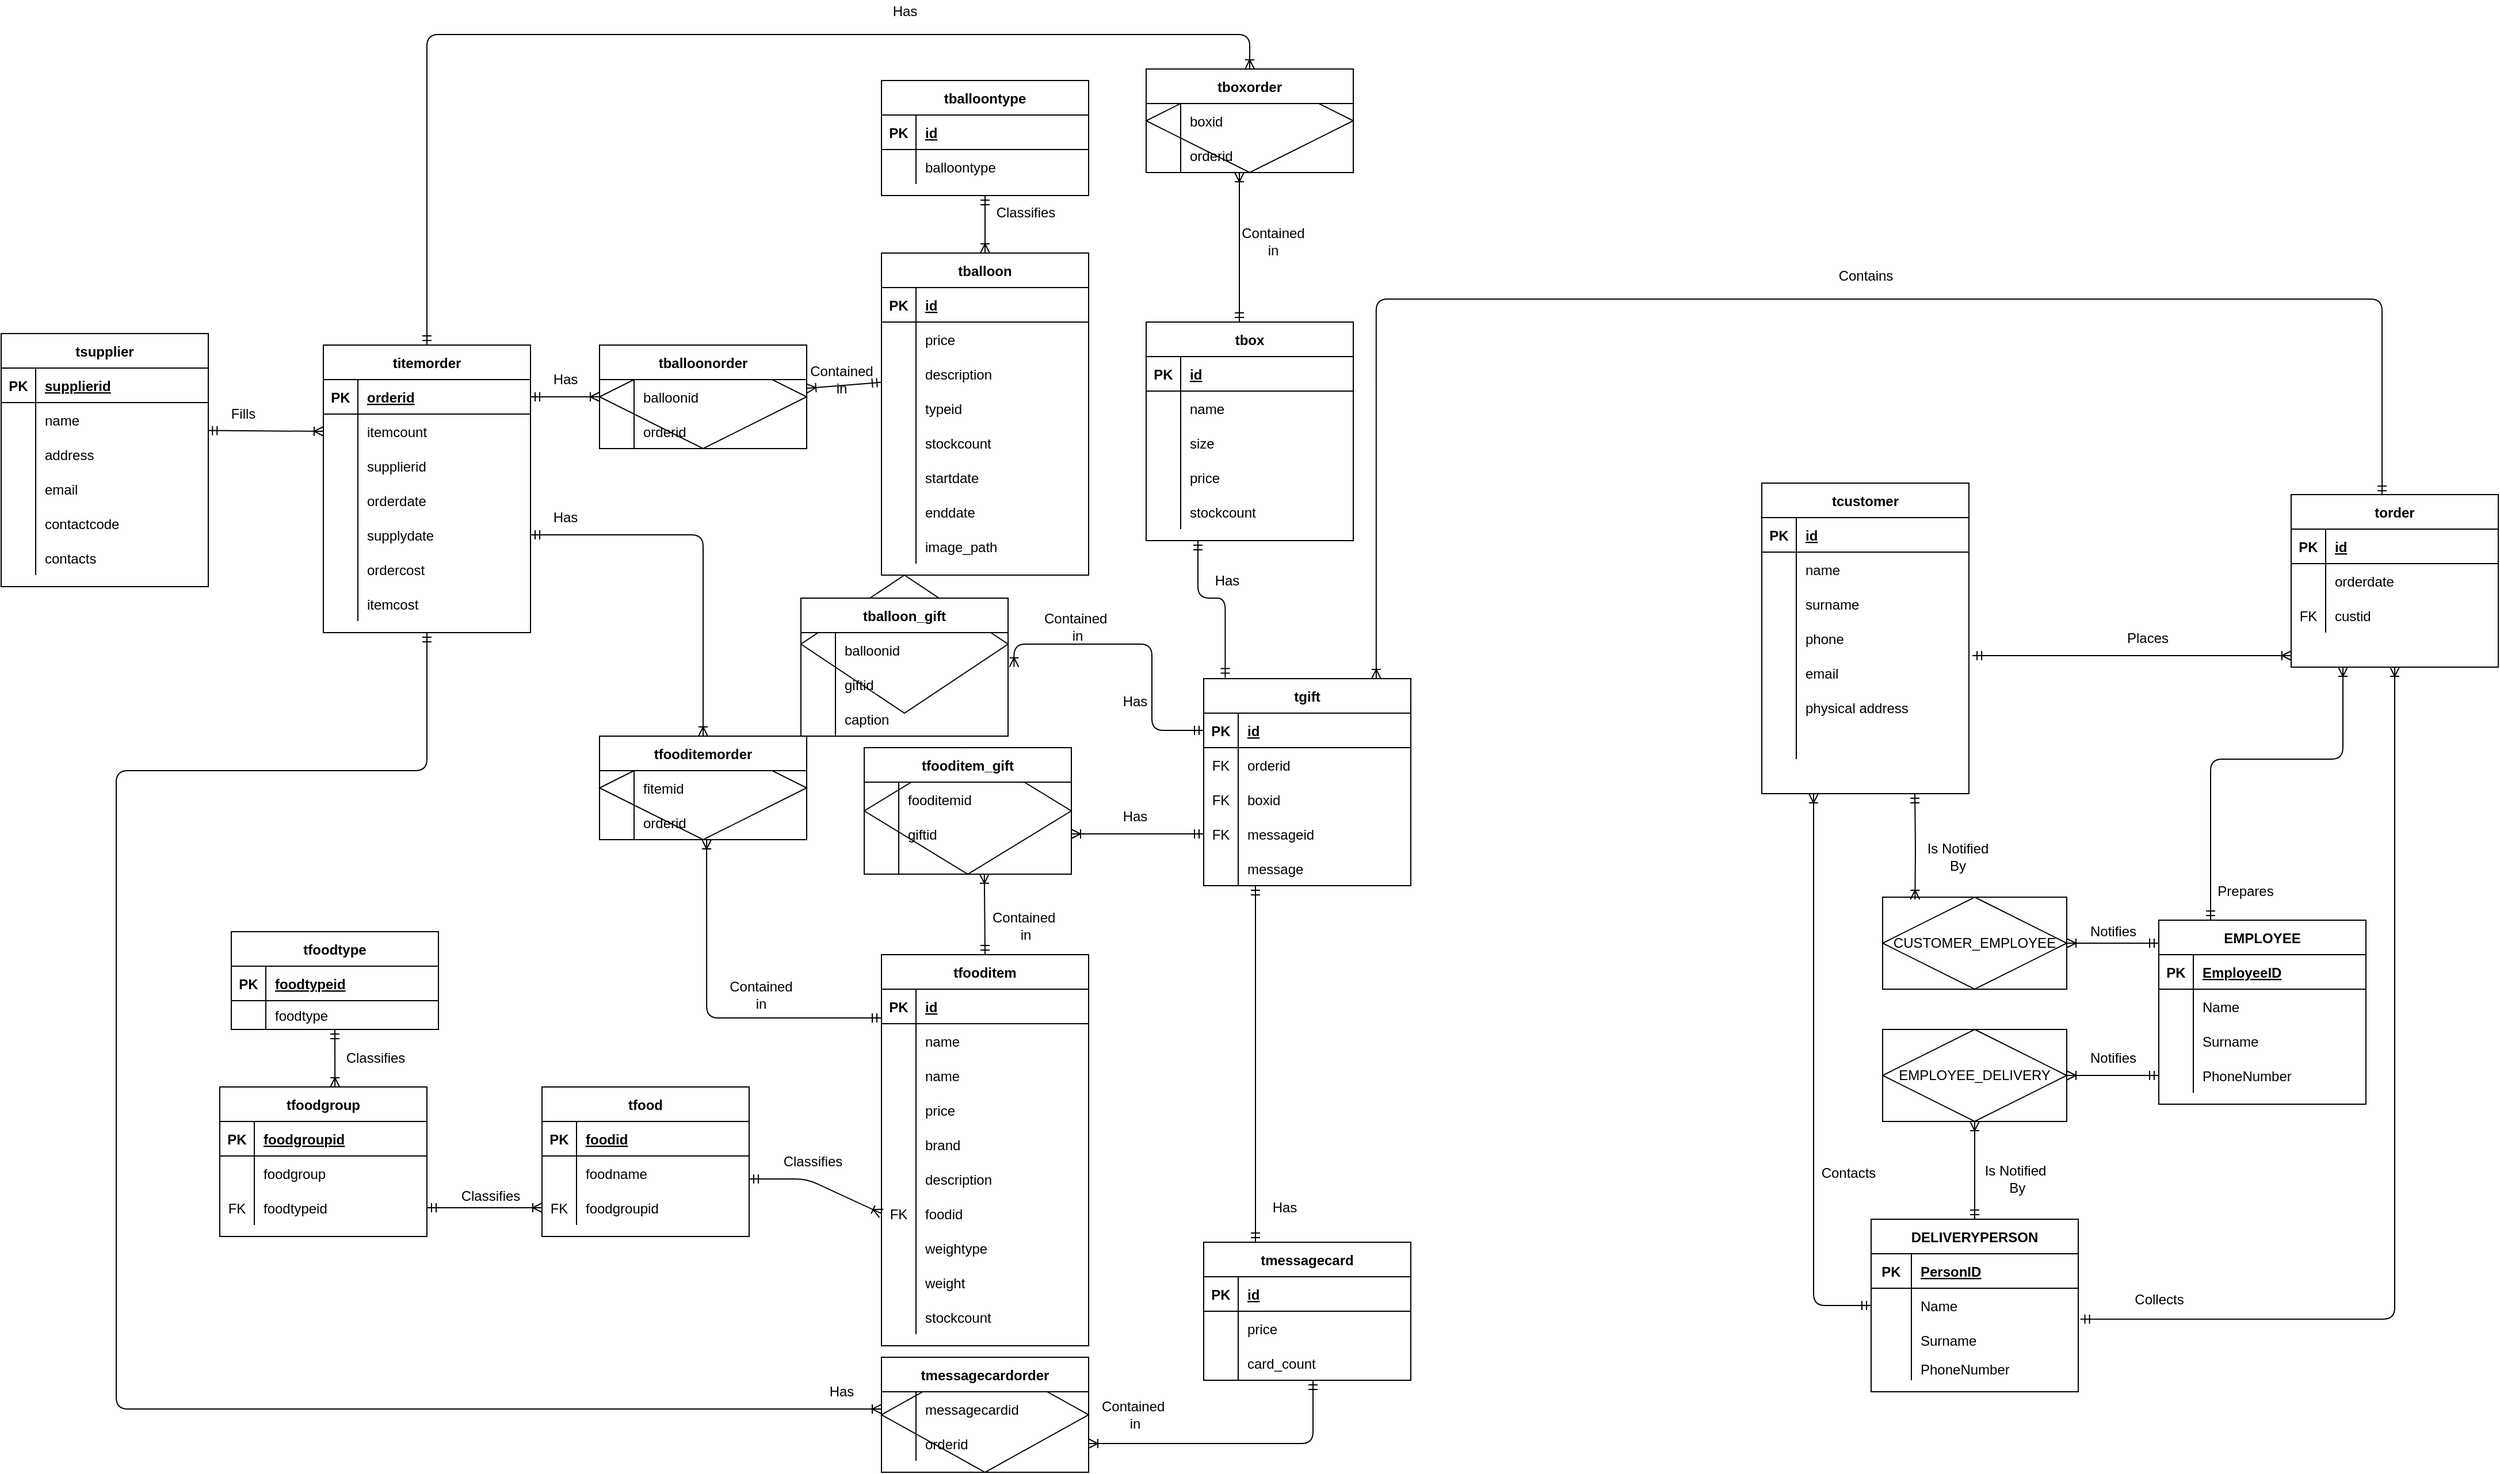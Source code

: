 <mxfile version="13.9.9" type="device"><diagram id="K-KUnfgid5RsqtEGdeR_" name="Page-1"><mxGraphModel dx="3122" dy="1922" grid="1" gridSize="10" guides="1" tooltips="1" connect="1" arrows="1" fold="1" page="1" pageScale="1" pageWidth="850" pageHeight="1100" math="0" shadow="0"><root><mxCell id="0"/><mxCell id="1" parent="0"/><mxCell id="izPYhLAlQC3qY0Nx1Ftf-19" value="" style="rhombus;whiteSpace=wrap;html=1;" parent="1" vertex="1"><mxGeometry x="-1070" y="-30" width="180" height="90" as="geometry"/></mxCell><mxCell id="X_elQRo05uqG7tXmj1Xz-43" value="" style="rhombus;whiteSpace=wrap;html=1;" parent="1" vertex="1"><mxGeometry x="-840" y="-20" width="180" height="110" as="geometry"/></mxCell><mxCell id="X_elQRo05uqG7tXmj1Xz-18" value="tfooditem_gift" style="shape=table;startSize=30;container=1;collapsible=1;childLayout=tableLayout;fixedRows=1;rowLines=0;fontStyle=1;align=center;resizeLast=1;" parent="1" vertex="1"><mxGeometry x="-840" y="-20" width="180" height="110" as="geometry"/></mxCell><mxCell id="X_elQRo05uqG7tXmj1Xz-19" value="" style="shape=partialRectangle;collapsible=0;dropTarget=0;pointerEvents=0;fillColor=none;top=0;left=0;bottom=0;right=0;points=[[0,0.5],[1,0.5]];portConstraint=eastwest;" parent="X_elQRo05uqG7tXmj1Xz-18" vertex="1"><mxGeometry y="30" width="180" height="30" as="geometry"/></mxCell><mxCell id="X_elQRo05uqG7tXmj1Xz-20" value="" style="shape=partialRectangle;connectable=0;fillColor=none;top=0;left=0;bottom=0;right=0;editable=1;overflow=hidden;" parent="X_elQRo05uqG7tXmj1Xz-19" vertex="1"><mxGeometry width="30" height="30" as="geometry"/></mxCell><mxCell id="X_elQRo05uqG7tXmj1Xz-21" value="fooditemid" style="shape=partialRectangle;connectable=0;fillColor=none;top=0;left=0;bottom=0;right=0;align=left;spacingLeft=6;overflow=hidden;" parent="X_elQRo05uqG7tXmj1Xz-19" vertex="1"><mxGeometry x="30" width="150" height="30" as="geometry"/></mxCell><mxCell id="X_elQRo05uqG7tXmj1Xz-22" value="" style="shape=partialRectangle;collapsible=0;dropTarget=0;pointerEvents=0;fillColor=none;top=0;left=0;bottom=0;right=0;points=[[0,0.5],[1,0.5]];portConstraint=eastwest;" parent="X_elQRo05uqG7tXmj1Xz-18" vertex="1"><mxGeometry y="60" width="180" height="30" as="geometry"/></mxCell><mxCell id="X_elQRo05uqG7tXmj1Xz-23" value="" style="shape=partialRectangle;connectable=0;fillColor=none;top=0;left=0;bottom=0;right=0;editable=1;overflow=hidden;" parent="X_elQRo05uqG7tXmj1Xz-22" vertex="1"><mxGeometry width="30" height="30" as="geometry"/></mxCell><mxCell id="X_elQRo05uqG7tXmj1Xz-24" value="giftid" style="shape=partialRectangle;connectable=0;fillColor=none;top=0;left=0;bottom=0;right=0;align=left;spacingLeft=6;overflow=hidden;" parent="X_elQRo05uqG7tXmj1Xz-22" vertex="1"><mxGeometry x="30" width="150" height="30" as="geometry"/></mxCell><mxCell id="X_elQRo05uqG7tXmj1Xz-25" value="" style="shape=partialRectangle;collapsible=0;dropTarget=0;pointerEvents=0;fillColor=none;top=0;left=0;bottom=0;right=0;points=[[0,0.5],[1,0.5]];portConstraint=eastwest;" parent="X_elQRo05uqG7tXmj1Xz-18" vertex="1"><mxGeometry y="90" width="180" height="20" as="geometry"/></mxCell><mxCell id="X_elQRo05uqG7tXmj1Xz-26" value="" style="shape=partialRectangle;connectable=0;fillColor=none;top=0;left=0;bottom=0;right=0;editable=1;overflow=hidden;" parent="X_elQRo05uqG7tXmj1Xz-25" vertex="1"><mxGeometry width="30" height="20" as="geometry"/></mxCell><mxCell id="X_elQRo05uqG7tXmj1Xz-27" value="" style="shape=partialRectangle;connectable=0;fillColor=none;top=0;left=0;bottom=0;right=0;align=left;spacingLeft=6;overflow=hidden;" parent="X_elQRo05uqG7tXmj1Xz-25" vertex="1"><mxGeometry x="30" width="150" height="20" as="geometry"/></mxCell><mxCell id="X_elQRo05uqG7tXmj1Xz-47" value="" style="rhombus;whiteSpace=wrap;html=1;" parent="1" vertex="1"><mxGeometry x="-895" y="-170" width="180" height="120" as="geometry"/></mxCell><mxCell id="izPYhLAlQC3qY0Nx1Ftf-1" value="tfooditemorder" style="shape=table;startSize=30;container=1;collapsible=1;childLayout=tableLayout;fixedRows=1;rowLines=0;fontStyle=1;align=center;resizeLast=1;" parent="1" vertex="1"><mxGeometry x="-1070" y="-30" width="180" height="90" as="geometry"/></mxCell><mxCell id="izPYhLAlQC3qY0Nx1Ftf-2" value="" style="shape=partialRectangle;collapsible=0;dropTarget=0;pointerEvents=0;fillColor=none;top=0;left=0;bottom=0;right=0;points=[[0,0.5],[1,0.5]];portConstraint=eastwest;" parent="izPYhLAlQC3qY0Nx1Ftf-1" vertex="1"><mxGeometry y="30" width="180" height="30" as="geometry"/></mxCell><mxCell id="izPYhLAlQC3qY0Nx1Ftf-3" value="" style="shape=partialRectangle;connectable=0;fillColor=none;top=0;left=0;bottom=0;right=0;editable=1;overflow=hidden;" parent="izPYhLAlQC3qY0Nx1Ftf-2" vertex="1"><mxGeometry width="30" height="30" as="geometry"/></mxCell><mxCell id="izPYhLAlQC3qY0Nx1Ftf-4" value="fitemid" style="shape=partialRectangle;connectable=0;fillColor=none;top=0;left=0;bottom=0;right=0;align=left;spacingLeft=6;overflow=hidden;" parent="izPYhLAlQC3qY0Nx1Ftf-2" vertex="1"><mxGeometry x="30" width="150" height="30" as="geometry"/></mxCell><mxCell id="izPYhLAlQC3qY0Nx1Ftf-5" value="" style="shape=partialRectangle;collapsible=0;dropTarget=0;pointerEvents=0;fillColor=none;top=0;left=0;bottom=0;right=0;points=[[0,0.5],[1,0.5]];portConstraint=eastwest;" parent="izPYhLAlQC3qY0Nx1Ftf-1" vertex="1"><mxGeometry y="60" width="180" height="30" as="geometry"/></mxCell><mxCell id="izPYhLAlQC3qY0Nx1Ftf-6" value="" style="shape=partialRectangle;connectable=0;fillColor=none;top=0;left=0;bottom=0;right=0;editable=1;overflow=hidden;" parent="izPYhLAlQC3qY0Nx1Ftf-5" vertex="1"><mxGeometry width="30" height="30" as="geometry"/></mxCell><mxCell id="izPYhLAlQC3qY0Nx1Ftf-7" value="orderid" style="shape=partialRectangle;connectable=0;fillColor=none;top=0;left=0;bottom=0;right=0;align=left;spacingLeft=6;overflow=hidden;" parent="izPYhLAlQC3qY0Nx1Ftf-5" vertex="1"><mxGeometry x="30" width="150" height="30" as="geometry"/></mxCell><mxCell id="X_elQRo05uqG7tXmj1Xz-14" value="" style="rhombus;whiteSpace=wrap;html=1;" parent="1" vertex="1"><mxGeometry x="-595" y="-610" width="180" height="90" as="geometry"/></mxCell><mxCell id="ZsseV-Z1L0ncQCwKuyJ9-218" value="" style="rhombus;whiteSpace=wrap;html=1;" parent="1" vertex="1"><mxGeometry x="-1070" y="-370" width="180" height="90" as="geometry"/></mxCell><mxCell id="X_elQRo05uqG7tXmj1Xz-13" value="" style="rhombus;whiteSpace=wrap;html=1;" parent="1" vertex="1"><mxGeometry x="-825" y="510" width="180" height="100" as="geometry"/></mxCell><mxCell id="ZsseV-Z1L0ncQCwKuyJ9-161" value="tballoonorder" style="shape=table;startSize=30;container=1;collapsible=1;childLayout=tableLayout;fixedRows=1;rowLines=0;fontStyle=1;align=center;resizeLast=1;" parent="1" vertex="1"><mxGeometry x="-1070" y="-370" width="180" height="90" as="geometry"/></mxCell><mxCell id="ZsseV-Z1L0ncQCwKuyJ9-165" value="" style="shape=partialRectangle;collapsible=0;dropTarget=0;pointerEvents=0;fillColor=none;top=0;left=0;bottom=0;right=0;points=[[0,0.5],[1,0.5]];portConstraint=eastwest;" parent="ZsseV-Z1L0ncQCwKuyJ9-161" vertex="1"><mxGeometry y="30" width="180" height="30" as="geometry"/></mxCell><mxCell id="ZsseV-Z1L0ncQCwKuyJ9-166" value="" style="shape=partialRectangle;connectable=0;fillColor=none;top=0;left=0;bottom=0;right=0;editable=1;overflow=hidden;" parent="ZsseV-Z1L0ncQCwKuyJ9-165" vertex="1"><mxGeometry width="30" height="30" as="geometry"/></mxCell><mxCell id="ZsseV-Z1L0ncQCwKuyJ9-167" value="balloonid" style="shape=partialRectangle;connectable=0;fillColor=none;top=0;left=0;bottom=0;right=0;align=left;spacingLeft=6;overflow=hidden;" parent="ZsseV-Z1L0ncQCwKuyJ9-165" vertex="1"><mxGeometry x="30" width="150" height="30" as="geometry"/></mxCell><mxCell id="ZsseV-Z1L0ncQCwKuyJ9-168" value="" style="shape=partialRectangle;collapsible=0;dropTarget=0;pointerEvents=0;fillColor=none;top=0;left=0;bottom=0;right=0;points=[[0,0.5],[1,0.5]];portConstraint=eastwest;" parent="ZsseV-Z1L0ncQCwKuyJ9-161" vertex="1"><mxGeometry y="60" width="180" height="30" as="geometry"/></mxCell><mxCell id="ZsseV-Z1L0ncQCwKuyJ9-169" value="" style="shape=partialRectangle;connectable=0;fillColor=none;top=0;left=0;bottom=0;right=0;editable=1;overflow=hidden;" parent="ZsseV-Z1L0ncQCwKuyJ9-168" vertex="1"><mxGeometry width="30" height="30" as="geometry"/></mxCell><mxCell id="ZsseV-Z1L0ncQCwKuyJ9-170" value="orderid" style="shape=partialRectangle;connectable=0;fillColor=none;top=0;left=0;bottom=0;right=0;align=left;spacingLeft=6;overflow=hidden;" parent="ZsseV-Z1L0ncQCwKuyJ9-168" vertex="1"><mxGeometry x="30" width="150" height="30" as="geometry"/></mxCell><mxCell id="5utXEGpd2AgLcCzVVwbJ-183" value="EMPLOYEE_DELIVERY" style="shape=associativeEntity;whiteSpace=wrap;html=1;align=center;" parent="1" vertex="1"><mxGeometry x="45" y="225" width="160" height="80" as="geometry"/></mxCell><mxCell id="5utXEGpd2AgLcCzVVwbJ-184" value="CUSTOMER_EMPLOYEE" style="shape=associativeEntity;whiteSpace=wrap;html=1;align=center;" parent="1" vertex="1"><mxGeometry x="45" y="110" width="160" height="80" as="geometry"/></mxCell><mxCell id="5utXEGpd2AgLcCzVVwbJ-189" value="" style="edgeStyle=entityRelationEdgeStyle;fontSize=12;html=1;endArrow=ERoneToMany;startArrow=ERmandOne;exitX=1.017;exitY=0;exitDx=0;exitDy=0;exitPerimeter=0;" parent="1" source="5utXEGpd2AgLcCzVVwbJ-267" edge="1"><mxGeometry width="100" height="100" relative="1" as="geometry"><mxPoint x="155" y="20" as="sourcePoint"/><mxPoint x="400" y="-100" as="targetPoint"/></mxGeometry></mxCell><mxCell id="5utXEGpd2AgLcCzVVwbJ-190" value="Places" style="text;html=1;align=center;verticalAlign=middle;resizable=0;points=[];autosize=1;" parent="1" vertex="1"><mxGeometry x="250" y="-125" width="50" height="20" as="geometry"/></mxCell><mxCell id="5utXEGpd2AgLcCzVVwbJ-204" value="" style="fontSize=12;html=1;endArrow=ERmandOne;startArrow=ERmandOne;entryX=0.25;entryY=1;entryDx=0;entryDy=0;exitX=0.25;exitY=0;exitDx=0;exitDy=0;" parent="1" source="5utXEGpd2AgLcCzVVwbJ-144" target="5utXEGpd2AgLcCzVVwbJ-157" edge="1"><mxGeometry width="100" height="100" relative="1" as="geometry"><mxPoint x="-645" y="240" as="sourcePoint"/><mxPoint x="-545" y="140" as="targetPoint"/></mxGeometry></mxCell><mxCell id="5utXEGpd2AgLcCzVVwbJ-205" value="Has" style="text;html=1;align=center;verticalAlign=middle;resizable=0;points=[];autosize=1;" parent="1" vertex="1"><mxGeometry x="-495" y="370" width="40" height="20" as="geometry"/></mxCell><mxCell id="5utXEGpd2AgLcCzVVwbJ-206" value="" style="fontSize=12;html=1;endArrow=ERoneToMany;startArrow=ERmandOne;entryX=0.58;entryY=0.995;entryDx=0;entryDy=0;exitX=0.5;exitY=0;exitDx=0;exitDy=0;entryPerimeter=0;" parent="1" source="5utXEGpd2AgLcCzVVwbJ-131" target="X_elQRo05uqG7tXmj1Xz-25" edge="1"><mxGeometry width="100" height="100" relative="1" as="geometry"><mxPoint x="-815" y="119.58" as="sourcePoint"/><mxPoint x="-735" y="95" as="targetPoint"/></mxGeometry></mxCell><mxCell id="5utXEGpd2AgLcCzVVwbJ-207" value="" style="fontSize=12;html=1;endArrow=ERoneToMany;startArrow=ERmandOne;entryX=1;entryY=0.5;entryDx=0;entryDy=0;exitX=0;exitY=0.5;exitDx=0;exitDy=0;" parent="1" source="5utXEGpd2AgLcCzVVwbJ-164" target="X_elQRo05uqG7tXmj1Xz-22" edge="1"><mxGeometry width="100" height="100" relative="1" as="geometry"><mxPoint x="-745" y="170" as="sourcePoint"/><mxPoint x="-655" y="55" as="targetPoint"/></mxGeometry></mxCell><mxCell id="5utXEGpd2AgLcCzVVwbJ-208" value="Has" style="text;html=1;align=center;verticalAlign=middle;resizable=0;points=[];autosize=1;" parent="1" vertex="1"><mxGeometry x="-625" y="30" width="40" height="20" as="geometry"/></mxCell><mxCell id="5utXEGpd2AgLcCzVVwbJ-209" value="Contained&amp;nbsp;&lt;br&gt;in" style="text;html=1;align=center;verticalAlign=middle;resizable=0;points=[];autosize=1;" parent="1" vertex="1"><mxGeometry x="-735" y="120" width="70" height="30" as="geometry"/></mxCell><mxCell id="5utXEGpd2AgLcCzVVwbJ-211" value="" style="fontSize=12;html=1;endArrow=ERoneToMany;startArrow=ERmandOne;exitX=0;exitY=0.5;exitDx=0;exitDy=0;entryX=1.029;entryY=-0.005;entryDx=0;entryDy=0;edgeStyle=orthogonalEdgeStyle;entryPerimeter=0;" parent="1" source="5utXEGpd2AgLcCzVVwbJ-158" target="X_elQRo05uqG7tXmj1Xz-33" edge="1"><mxGeometry width="100" height="100" relative="1" as="geometry"><mxPoint x="-545" y="-60" as="sourcePoint"/><mxPoint x="-735" y="-110" as="targetPoint"/><Array as="points"><mxPoint x="-590" y="-35"/><mxPoint x="-590" y="-110"/></Array></mxGeometry></mxCell><mxCell id="5utXEGpd2AgLcCzVVwbJ-212" value="Has" style="text;html=1;align=center;verticalAlign=middle;resizable=0;points=[];autosize=1;" parent="1" vertex="1"><mxGeometry x="-625" y="-70" width="40" height="20" as="geometry"/></mxCell><mxCell id="5utXEGpd2AgLcCzVVwbJ-214" value="Contained&amp;nbsp;&lt;br&gt;in" style="text;html=1;align=center;verticalAlign=middle;resizable=0;points=[];autosize=1;" parent="1" vertex="1"><mxGeometry x="-690" y="-140" width="70" height="30" as="geometry"/></mxCell><mxCell id="5utXEGpd2AgLcCzVVwbJ-215" value="" style="fontSize=12;html=1;endArrow=ERmandOne;startArrow=ERmandOne;entryX=0.104;entryY=-0.004;entryDx=0;entryDy=0;entryPerimeter=0;exitX=0.25;exitY=1;exitDx=0;exitDy=0;edgeStyle=orthogonalEdgeStyle;" parent="1" source="5utXEGpd2AgLcCzVVwbJ-92" target="5utXEGpd2AgLcCzVVwbJ-157" edge="1"><mxGeometry width="100" height="100" relative="1" as="geometry"><mxPoint x="-526" y="-190" as="sourcePoint"/><mxPoint x="-445" y="90" as="targetPoint"/><Array as="points"><mxPoint x="-550" y="-150"/><mxPoint x="-526" y="-150"/></Array></mxGeometry></mxCell><mxCell id="5utXEGpd2AgLcCzVVwbJ-216" value="Has" style="text;html=1;align=center;verticalAlign=middle;resizable=0;points=[];autosize=1;" parent="1" vertex="1"><mxGeometry x="-545" y="-175" width="40" height="20" as="geometry"/></mxCell><mxCell id="5utXEGpd2AgLcCzVVwbJ-218" value="" style="fontSize=12;html=1;endArrow=ERoneToMany;startArrow=ERmandOne;exitX=0.25;exitY=0;exitDx=0;exitDy=0;entryX=0.25;entryY=1;entryDx=0;entryDy=0;" parent="1" source="5utXEGpd2AgLcCzVVwbJ-1" target="5utXEGpd2AgLcCzVVwbJ-66" edge="1"><mxGeometry width="100" height="100" relative="1" as="geometry"><mxPoint x="375" y="95" as="sourcePoint"/><mxPoint x="345" y="50" as="targetPoint"/><Array as="points"><mxPoint x="330" y="-10"/><mxPoint x="445" y="-10"/></Array></mxGeometry></mxCell><mxCell id="5utXEGpd2AgLcCzVVwbJ-219" value="Prepares" style="text;html=1;align=center;verticalAlign=middle;resizable=0;points=[];autosize=1;" parent="1" vertex="1"><mxGeometry x="330" y="95" width="60" height="20" as="geometry"/></mxCell><mxCell id="5utXEGpd2AgLcCzVVwbJ-221" value="Contains" style="text;html=1;align=center;verticalAlign=middle;resizable=0;points=[];autosize=1;" parent="1" vertex="1"><mxGeometry y="-440" width="60" height="20" as="geometry"/></mxCell><mxCell id="5utXEGpd2AgLcCzVVwbJ-223" value="" style="fontSize=12;html=1;endArrow=ERoneToMany;startArrow=ERmandOne;entryX=1;entryY=0.5;entryDx=0;entryDy=0;exitX=0;exitY=0.5;exitDx=0;exitDy=0;" parent="1" source="5utXEGpd2AgLcCzVVwbJ-11" target="5utXEGpd2AgLcCzVVwbJ-183" edge="1"><mxGeometry width="100" height="100" relative="1" as="geometry"><mxPoint x="135" y="35" as="sourcePoint"/><mxPoint x="295" y="35" as="targetPoint"/></mxGeometry></mxCell><mxCell id="5utXEGpd2AgLcCzVVwbJ-224" value="" style="fontSize=12;html=1;endArrow=ERoneToMany;startArrow=ERmandOne;entryX=0.5;entryY=1;entryDx=0;entryDy=0;exitX=0.5;exitY=0;exitDx=0;exitDy=0;" parent="1" source="5utXEGpd2AgLcCzVVwbJ-170" target="5utXEGpd2AgLcCzVVwbJ-183" edge="1"><mxGeometry width="100" height="100" relative="1" as="geometry"><mxPoint x="295" y="215" as="sourcePoint"/><mxPoint x="215" y="215" as="targetPoint"/></mxGeometry></mxCell><mxCell id="5utXEGpd2AgLcCzVVwbJ-225" value="Notifies" style="text;html=1;align=center;verticalAlign=middle;resizable=0;points=[];autosize=1;" parent="1" vertex="1"><mxGeometry x="215" y="240" width="60" height="20" as="geometry"/></mxCell><mxCell id="5utXEGpd2AgLcCzVVwbJ-226" value="Is Notified&lt;br&gt;&amp;nbsp;By" style="text;html=1;align=center;verticalAlign=middle;resizable=0;points=[];autosize=1;" parent="1" vertex="1"><mxGeometry x="125" y="340" width="70" height="30" as="geometry"/></mxCell><mxCell id="5utXEGpd2AgLcCzVVwbJ-227" value="" style="fontSize=12;html=1;endArrow=ERoneToMany;startArrow=ERmandOne;entryX=1;entryY=0.5;entryDx=0;entryDy=0;" parent="1" target="5utXEGpd2AgLcCzVVwbJ-184" edge="1"><mxGeometry width="100" height="100" relative="1" as="geometry"><mxPoint x="285" y="150" as="sourcePoint"/><mxPoint x="215" y="170" as="targetPoint"/><Array as="points"><mxPoint x="255" y="150"/></Array></mxGeometry></mxCell><mxCell id="5utXEGpd2AgLcCzVVwbJ-228" value="" style="fontSize=12;html=1;endArrow=ERoneToMany;startArrow=ERmandOne;entryX=0.176;entryY=0.025;entryDx=0;entryDy=0;entryPerimeter=0;edgeStyle=orthogonalEdgeStyle;" parent="1" target="5utXEGpd2AgLcCzVVwbJ-184" edge="1"><mxGeometry width="100" height="100" relative="1" as="geometry"><mxPoint x="73" y="20" as="sourcePoint"/><mxPoint x="75" y="110" as="targetPoint"/></mxGeometry></mxCell><mxCell id="5utXEGpd2AgLcCzVVwbJ-66" value="torder" style="shape=table;startSize=30;container=1;collapsible=1;childLayout=tableLayout;fixedRows=1;rowLines=0;fontStyle=1;align=center;resizeLast=1;" parent="1" vertex="1"><mxGeometry x="400" y="-240" width="180" height="150" as="geometry"/></mxCell><mxCell id="5utXEGpd2AgLcCzVVwbJ-67" value="" style="shape=partialRectangle;collapsible=0;dropTarget=0;pointerEvents=0;fillColor=none;top=0;left=0;bottom=1;right=0;points=[[0,0.5],[1,0.5]];portConstraint=eastwest;" parent="5utXEGpd2AgLcCzVVwbJ-66" vertex="1"><mxGeometry y="30" width="180" height="30" as="geometry"/></mxCell><mxCell id="5utXEGpd2AgLcCzVVwbJ-68" value="PK" style="shape=partialRectangle;connectable=0;fillColor=none;top=0;left=0;bottom=0;right=0;fontStyle=1;overflow=hidden;" parent="5utXEGpd2AgLcCzVVwbJ-67" vertex="1"><mxGeometry width="30" height="30" as="geometry"/></mxCell><mxCell id="5utXEGpd2AgLcCzVVwbJ-69" value="id" style="shape=partialRectangle;connectable=0;fillColor=none;top=0;left=0;bottom=0;right=0;align=left;spacingLeft=6;fontStyle=5;overflow=hidden;" parent="5utXEGpd2AgLcCzVVwbJ-67" vertex="1"><mxGeometry x="30" width="150" height="30" as="geometry"/></mxCell><mxCell id="5utXEGpd2AgLcCzVVwbJ-70" value="" style="shape=partialRectangle;collapsible=0;dropTarget=0;pointerEvents=0;fillColor=none;top=0;left=0;bottom=0;right=0;points=[[0,0.5],[1,0.5]];portConstraint=eastwest;" parent="5utXEGpd2AgLcCzVVwbJ-66" vertex="1"><mxGeometry y="60" width="180" height="30" as="geometry"/></mxCell><mxCell id="5utXEGpd2AgLcCzVVwbJ-71" value="" style="shape=partialRectangle;connectable=0;fillColor=none;top=0;left=0;bottom=0;right=0;editable=1;overflow=hidden;" parent="5utXEGpd2AgLcCzVVwbJ-70" vertex="1"><mxGeometry width="30" height="30" as="geometry"/></mxCell><mxCell id="5utXEGpd2AgLcCzVVwbJ-72" value="orderdate" style="shape=partialRectangle;connectable=0;fillColor=none;top=0;left=0;bottom=0;right=0;align=left;spacingLeft=6;overflow=hidden;" parent="5utXEGpd2AgLcCzVVwbJ-70" vertex="1"><mxGeometry x="30" width="150" height="30" as="geometry"/></mxCell><mxCell id="5utXEGpd2AgLcCzVVwbJ-73" value="" style="shape=partialRectangle;collapsible=0;dropTarget=0;pointerEvents=0;fillColor=none;top=0;left=0;bottom=0;right=0;points=[[0,0.5],[1,0.5]];portConstraint=eastwest;" parent="5utXEGpd2AgLcCzVVwbJ-66" vertex="1"><mxGeometry y="90" width="180" height="30" as="geometry"/></mxCell><mxCell id="5utXEGpd2AgLcCzVVwbJ-74" value="FK" style="shape=partialRectangle;connectable=0;fillColor=none;top=0;left=0;bottom=0;right=0;editable=1;overflow=hidden;" parent="5utXEGpd2AgLcCzVVwbJ-73" vertex="1"><mxGeometry width="30" height="30" as="geometry"/></mxCell><mxCell id="5utXEGpd2AgLcCzVVwbJ-75" value="custid" style="shape=partialRectangle;connectable=0;fillColor=none;top=0;left=0;bottom=0;right=0;align=left;spacingLeft=6;overflow=hidden;" parent="5utXEGpd2AgLcCzVVwbJ-73" vertex="1"><mxGeometry x="30" width="150" height="30" as="geometry"/></mxCell><mxCell id="5utXEGpd2AgLcCzVVwbJ-131" value="tfooditem" style="shape=table;startSize=30;container=1;collapsible=1;childLayout=tableLayout;fixedRows=1;rowLines=0;fontStyle=1;align=center;resizeLast=1;" parent="1" vertex="1"><mxGeometry x="-825" y="160" width="180" height="340" as="geometry"/></mxCell><mxCell id="5utXEGpd2AgLcCzVVwbJ-132" value="" style="shape=partialRectangle;collapsible=0;dropTarget=0;pointerEvents=0;fillColor=none;top=0;left=0;bottom=1;right=0;points=[[0,0.5],[1,0.5]];portConstraint=eastwest;" parent="5utXEGpd2AgLcCzVVwbJ-131" vertex="1"><mxGeometry y="30" width="180" height="30" as="geometry"/></mxCell><mxCell id="5utXEGpd2AgLcCzVVwbJ-133" value="PK" style="shape=partialRectangle;connectable=0;fillColor=none;top=0;left=0;bottom=0;right=0;fontStyle=1;overflow=hidden;" parent="5utXEGpd2AgLcCzVVwbJ-132" vertex="1"><mxGeometry width="30" height="30" as="geometry"/></mxCell><mxCell id="5utXEGpd2AgLcCzVVwbJ-134" value="id" style="shape=partialRectangle;connectable=0;fillColor=none;top=0;left=0;bottom=0;right=0;align=left;spacingLeft=6;fontStyle=5;overflow=hidden;" parent="5utXEGpd2AgLcCzVVwbJ-132" vertex="1"><mxGeometry x="30" width="150" height="30" as="geometry"/></mxCell><mxCell id="5utXEGpd2AgLcCzVVwbJ-135" value="" style="shape=partialRectangle;collapsible=0;dropTarget=0;pointerEvents=0;fillColor=none;top=0;left=0;bottom=0;right=0;points=[[0,0.5],[1,0.5]];portConstraint=eastwest;" parent="5utXEGpd2AgLcCzVVwbJ-131" vertex="1"><mxGeometry y="60" width="180" height="30" as="geometry"/></mxCell><mxCell id="5utXEGpd2AgLcCzVVwbJ-136" value="" style="shape=partialRectangle;connectable=0;fillColor=none;top=0;left=0;bottom=0;right=0;editable=1;overflow=hidden;" parent="5utXEGpd2AgLcCzVVwbJ-135" vertex="1"><mxGeometry width="30" height="30" as="geometry"/></mxCell><mxCell id="5utXEGpd2AgLcCzVVwbJ-137" value="name" style="shape=partialRectangle;connectable=0;fillColor=none;top=0;left=0;bottom=0;right=0;align=left;spacingLeft=6;overflow=hidden;" parent="5utXEGpd2AgLcCzVVwbJ-135" vertex="1"><mxGeometry x="30" width="150" height="30" as="geometry"/></mxCell><mxCell id="X_elQRo05uqG7tXmj1Xz-48" value="" style="shape=partialRectangle;collapsible=0;dropTarget=0;pointerEvents=0;fillColor=none;top=0;left=0;bottom=0;right=0;points=[[0,0.5],[1,0.5]];portConstraint=eastwest;" parent="5utXEGpd2AgLcCzVVwbJ-131" vertex="1"><mxGeometry y="90" width="180" height="30" as="geometry"/></mxCell><mxCell id="X_elQRo05uqG7tXmj1Xz-49" value="" style="shape=partialRectangle;connectable=0;fillColor=none;top=0;left=0;bottom=0;right=0;editable=1;overflow=hidden;" parent="X_elQRo05uqG7tXmj1Xz-48" vertex="1"><mxGeometry width="30" height="30" as="geometry"/></mxCell><mxCell id="X_elQRo05uqG7tXmj1Xz-50" value="name" style="shape=partialRectangle;connectable=0;fillColor=none;top=0;left=0;bottom=0;right=0;align=left;spacingLeft=6;overflow=hidden;" parent="X_elQRo05uqG7tXmj1Xz-48" vertex="1"><mxGeometry x="30" width="150" height="30" as="geometry"/></mxCell><mxCell id="5utXEGpd2AgLcCzVVwbJ-138" value="" style="shape=partialRectangle;collapsible=0;dropTarget=0;pointerEvents=0;fillColor=none;top=0;left=0;bottom=0;right=0;points=[[0,0.5],[1,0.5]];portConstraint=eastwest;" parent="5utXEGpd2AgLcCzVVwbJ-131" vertex="1"><mxGeometry y="120" width="180" height="30" as="geometry"/></mxCell><mxCell id="5utXEGpd2AgLcCzVVwbJ-139" value="" style="shape=partialRectangle;connectable=0;fillColor=none;top=0;left=0;bottom=0;right=0;editable=1;overflow=hidden;" parent="5utXEGpd2AgLcCzVVwbJ-138" vertex="1"><mxGeometry width="30" height="30" as="geometry"/></mxCell><mxCell id="5utXEGpd2AgLcCzVVwbJ-140" value="price" style="shape=partialRectangle;connectable=0;fillColor=none;top=0;left=0;bottom=0;right=0;align=left;spacingLeft=6;overflow=hidden;" parent="5utXEGpd2AgLcCzVVwbJ-138" vertex="1"><mxGeometry x="30" width="150" height="30" as="geometry"/></mxCell><mxCell id="5utXEGpd2AgLcCzVVwbJ-141" value="" style="shape=partialRectangle;collapsible=0;dropTarget=0;pointerEvents=0;fillColor=none;top=0;left=0;bottom=0;right=0;points=[[0,0.5],[1,0.5]];portConstraint=eastwest;" parent="5utXEGpd2AgLcCzVVwbJ-131" vertex="1"><mxGeometry y="150" width="180" height="30" as="geometry"/></mxCell><mxCell id="5utXEGpd2AgLcCzVVwbJ-142" value="" style="shape=partialRectangle;connectable=0;fillColor=none;top=0;left=0;bottom=0;right=0;editable=1;overflow=hidden;" parent="5utXEGpd2AgLcCzVVwbJ-141" vertex="1"><mxGeometry width="30" height="30" as="geometry"/></mxCell><mxCell id="5utXEGpd2AgLcCzVVwbJ-143" value="brand" style="shape=partialRectangle;connectable=0;fillColor=none;top=0;left=0;bottom=0;right=0;align=left;spacingLeft=6;overflow=hidden;" parent="5utXEGpd2AgLcCzVVwbJ-141" vertex="1"><mxGeometry x="30" width="150" height="30" as="geometry"/></mxCell><mxCell id="ZsseV-Z1L0ncQCwKuyJ9-11" value="" style="shape=partialRectangle;collapsible=0;dropTarget=0;pointerEvents=0;fillColor=none;top=0;left=0;bottom=0;right=0;points=[[0,0.5],[1,0.5]];portConstraint=eastwest;" parent="5utXEGpd2AgLcCzVVwbJ-131" vertex="1"><mxGeometry y="180" width="180" height="30" as="geometry"/></mxCell><mxCell id="ZsseV-Z1L0ncQCwKuyJ9-12" value="" style="shape=partialRectangle;connectable=0;fillColor=none;top=0;left=0;bottom=0;right=0;editable=1;overflow=hidden;" parent="ZsseV-Z1L0ncQCwKuyJ9-11" vertex="1"><mxGeometry width="30" height="30" as="geometry"/></mxCell><mxCell id="ZsseV-Z1L0ncQCwKuyJ9-13" value="description" style="shape=partialRectangle;connectable=0;fillColor=none;top=0;left=0;bottom=0;right=0;align=left;spacingLeft=6;overflow=hidden;" parent="ZsseV-Z1L0ncQCwKuyJ9-11" vertex="1"><mxGeometry x="30" width="150" height="30" as="geometry"/></mxCell><mxCell id="ZsseV-Z1L0ncQCwKuyJ9-14" value="" style="shape=partialRectangle;collapsible=0;dropTarget=0;pointerEvents=0;fillColor=none;top=0;left=0;bottom=0;right=0;points=[[0,0.5],[1,0.5]];portConstraint=eastwest;" parent="5utXEGpd2AgLcCzVVwbJ-131" vertex="1"><mxGeometry y="210" width="180" height="30" as="geometry"/></mxCell><mxCell id="ZsseV-Z1L0ncQCwKuyJ9-15" value="FK" style="shape=partialRectangle;connectable=0;fillColor=none;top=0;left=0;bottom=0;right=0;editable=1;overflow=hidden;" parent="ZsseV-Z1L0ncQCwKuyJ9-14" vertex="1"><mxGeometry width="30" height="30" as="geometry"/></mxCell><mxCell id="ZsseV-Z1L0ncQCwKuyJ9-16" value="foodid" style="shape=partialRectangle;connectable=0;fillColor=none;top=0;left=0;bottom=0;right=0;align=left;spacingLeft=6;overflow=hidden;" parent="ZsseV-Z1L0ncQCwKuyJ9-14" vertex="1"><mxGeometry x="30" width="150" height="30" as="geometry"/></mxCell><mxCell id="ZsseV-Z1L0ncQCwKuyJ9-17" value="" style="shape=partialRectangle;collapsible=0;dropTarget=0;pointerEvents=0;fillColor=none;top=0;left=0;bottom=0;right=0;points=[[0,0.5],[1,0.5]];portConstraint=eastwest;" parent="5utXEGpd2AgLcCzVVwbJ-131" vertex="1"><mxGeometry y="240" width="180" height="30" as="geometry"/></mxCell><mxCell id="ZsseV-Z1L0ncQCwKuyJ9-18" value="" style="shape=partialRectangle;connectable=0;fillColor=none;top=0;left=0;bottom=0;right=0;editable=1;overflow=hidden;" parent="ZsseV-Z1L0ncQCwKuyJ9-17" vertex="1"><mxGeometry width="30" height="30" as="geometry"/></mxCell><mxCell id="ZsseV-Z1L0ncQCwKuyJ9-19" value="weightype" style="shape=partialRectangle;connectable=0;fillColor=none;top=0;left=0;bottom=0;right=0;align=left;spacingLeft=6;overflow=hidden;" parent="ZsseV-Z1L0ncQCwKuyJ9-17" vertex="1"><mxGeometry x="30" width="150" height="30" as="geometry"/></mxCell><mxCell id="ZsseV-Z1L0ncQCwKuyJ9-20" value="" style="shape=partialRectangle;collapsible=0;dropTarget=0;pointerEvents=0;fillColor=none;top=0;left=0;bottom=0;right=0;points=[[0,0.5],[1,0.5]];portConstraint=eastwest;" parent="5utXEGpd2AgLcCzVVwbJ-131" vertex="1"><mxGeometry y="270" width="180" height="30" as="geometry"/></mxCell><mxCell id="ZsseV-Z1L0ncQCwKuyJ9-21" value="" style="shape=partialRectangle;connectable=0;fillColor=none;top=0;left=0;bottom=0;right=0;editable=1;overflow=hidden;" parent="ZsseV-Z1L0ncQCwKuyJ9-20" vertex="1"><mxGeometry width="30" height="30" as="geometry"/></mxCell><mxCell id="ZsseV-Z1L0ncQCwKuyJ9-22" value="weight" style="shape=partialRectangle;connectable=0;fillColor=none;top=0;left=0;bottom=0;right=0;align=left;spacingLeft=6;overflow=hidden;" parent="ZsseV-Z1L0ncQCwKuyJ9-20" vertex="1"><mxGeometry x="30" width="150" height="30" as="geometry"/></mxCell><mxCell id="ZsseV-Z1L0ncQCwKuyJ9-23" value="" style="shape=partialRectangle;collapsible=0;dropTarget=0;pointerEvents=0;fillColor=none;top=0;left=0;bottom=0;right=0;points=[[0,0.5],[1,0.5]];portConstraint=eastwest;" parent="5utXEGpd2AgLcCzVVwbJ-131" vertex="1"><mxGeometry y="300" width="180" height="30" as="geometry"/></mxCell><mxCell id="ZsseV-Z1L0ncQCwKuyJ9-24" value="" style="shape=partialRectangle;connectable=0;fillColor=none;top=0;left=0;bottom=0;right=0;editable=1;overflow=hidden;" parent="ZsseV-Z1L0ncQCwKuyJ9-23" vertex="1"><mxGeometry width="30" height="30" as="geometry"/></mxCell><mxCell id="ZsseV-Z1L0ncQCwKuyJ9-25" value="stockcount" style="shape=partialRectangle;connectable=0;fillColor=none;top=0;left=0;bottom=0;right=0;align=left;spacingLeft=6;overflow=hidden;" parent="ZsseV-Z1L0ncQCwKuyJ9-23" vertex="1"><mxGeometry x="30" width="150" height="30" as="geometry"/></mxCell><mxCell id="5utXEGpd2AgLcCzVVwbJ-118" value="tballoon" style="shape=table;startSize=30;container=1;collapsible=1;childLayout=tableLayout;fixedRows=1;rowLines=0;fontStyle=1;align=center;resizeLast=1;" parent="1" vertex="1"><mxGeometry x="-825" y="-450" width="180" height="280" as="geometry"/></mxCell><mxCell id="5utXEGpd2AgLcCzVVwbJ-119" value="" style="shape=partialRectangle;collapsible=0;dropTarget=0;pointerEvents=0;fillColor=none;top=0;left=0;bottom=1;right=0;points=[[0,0.5],[1,0.5]];portConstraint=eastwest;" parent="5utXEGpd2AgLcCzVVwbJ-118" vertex="1"><mxGeometry y="30" width="180" height="30" as="geometry"/></mxCell><mxCell id="5utXEGpd2AgLcCzVVwbJ-120" value="PK" style="shape=partialRectangle;connectable=0;fillColor=none;top=0;left=0;bottom=0;right=0;fontStyle=1;overflow=hidden;" parent="5utXEGpd2AgLcCzVVwbJ-119" vertex="1"><mxGeometry width="30" height="30" as="geometry"/></mxCell><mxCell id="5utXEGpd2AgLcCzVVwbJ-121" value="id" style="shape=partialRectangle;connectable=0;fillColor=none;top=0;left=0;bottom=0;right=0;align=left;spacingLeft=6;fontStyle=5;overflow=hidden;" parent="5utXEGpd2AgLcCzVVwbJ-119" vertex="1"><mxGeometry x="30" width="150" height="30" as="geometry"/></mxCell><mxCell id="5utXEGpd2AgLcCzVVwbJ-122" value="" style="shape=partialRectangle;collapsible=0;dropTarget=0;pointerEvents=0;fillColor=none;top=0;left=0;bottom=0;right=0;points=[[0,0.5],[1,0.5]];portConstraint=eastwest;" parent="5utXEGpd2AgLcCzVVwbJ-118" vertex="1"><mxGeometry y="60" width="180" height="30" as="geometry"/></mxCell><mxCell id="5utXEGpd2AgLcCzVVwbJ-123" value="" style="shape=partialRectangle;connectable=0;fillColor=none;top=0;left=0;bottom=0;right=0;editable=1;overflow=hidden;" parent="5utXEGpd2AgLcCzVVwbJ-122" vertex="1"><mxGeometry width="30" height="30" as="geometry"/></mxCell><mxCell id="5utXEGpd2AgLcCzVVwbJ-124" value="price" style="shape=partialRectangle;connectable=0;fillColor=none;top=0;left=0;bottom=0;right=0;align=left;spacingLeft=6;overflow=hidden;" parent="5utXEGpd2AgLcCzVVwbJ-122" vertex="1"><mxGeometry x="30" width="150" height="30" as="geometry"/></mxCell><mxCell id="5utXEGpd2AgLcCzVVwbJ-125" value="" style="shape=partialRectangle;collapsible=0;dropTarget=0;pointerEvents=0;fillColor=none;top=0;left=0;bottom=0;right=0;points=[[0,0.5],[1,0.5]];portConstraint=eastwest;" parent="5utXEGpd2AgLcCzVVwbJ-118" vertex="1"><mxGeometry y="90" width="180" height="30" as="geometry"/></mxCell><mxCell id="5utXEGpd2AgLcCzVVwbJ-126" value="" style="shape=partialRectangle;connectable=0;fillColor=none;top=0;left=0;bottom=0;right=0;editable=1;overflow=hidden;" parent="5utXEGpd2AgLcCzVVwbJ-125" vertex="1"><mxGeometry width="30" height="30" as="geometry"/></mxCell><mxCell id="5utXEGpd2AgLcCzVVwbJ-127" value="description" style="shape=partialRectangle;connectable=0;fillColor=none;top=0;left=0;bottom=0;right=0;align=left;spacingLeft=6;overflow=hidden;" parent="5utXEGpd2AgLcCzVVwbJ-125" vertex="1"><mxGeometry x="30" width="150" height="30" as="geometry"/></mxCell><mxCell id="5utXEGpd2AgLcCzVVwbJ-128" value="" style="shape=partialRectangle;collapsible=0;dropTarget=0;pointerEvents=0;fillColor=none;top=0;left=0;bottom=0;right=0;points=[[0,0.5],[1,0.5]];portConstraint=eastwest;" parent="5utXEGpd2AgLcCzVVwbJ-118" vertex="1"><mxGeometry y="120" width="180" height="30" as="geometry"/></mxCell><mxCell id="5utXEGpd2AgLcCzVVwbJ-129" value="" style="shape=partialRectangle;connectable=0;fillColor=none;top=0;left=0;bottom=0;right=0;editable=1;overflow=hidden;" parent="5utXEGpd2AgLcCzVVwbJ-128" vertex="1"><mxGeometry width="30" height="30" as="geometry"/></mxCell><mxCell id="5utXEGpd2AgLcCzVVwbJ-130" value="typeid" style="shape=partialRectangle;connectable=0;fillColor=none;top=0;left=0;bottom=0;right=0;align=left;spacingLeft=6;overflow=hidden;" parent="5utXEGpd2AgLcCzVVwbJ-128" vertex="1"><mxGeometry x="30" width="150" height="30" as="geometry"/></mxCell><mxCell id="ZsseV-Z1L0ncQCwKuyJ9-81" value="" style="shape=partialRectangle;collapsible=0;dropTarget=0;pointerEvents=0;fillColor=none;top=0;left=0;bottom=0;right=0;points=[[0,0.5],[1,0.5]];portConstraint=eastwest;" parent="5utXEGpd2AgLcCzVVwbJ-118" vertex="1"><mxGeometry y="150" width="180" height="30" as="geometry"/></mxCell><mxCell id="ZsseV-Z1L0ncQCwKuyJ9-82" value="" style="shape=partialRectangle;connectable=0;fillColor=none;top=0;left=0;bottom=0;right=0;editable=1;overflow=hidden;" parent="ZsseV-Z1L0ncQCwKuyJ9-81" vertex="1"><mxGeometry width="30" height="30" as="geometry"/></mxCell><mxCell id="ZsseV-Z1L0ncQCwKuyJ9-83" value="stockcount" style="shape=partialRectangle;connectable=0;fillColor=none;top=0;left=0;bottom=0;right=0;align=left;spacingLeft=6;overflow=hidden;" parent="ZsseV-Z1L0ncQCwKuyJ9-81" vertex="1"><mxGeometry x="30" width="150" height="30" as="geometry"/></mxCell><mxCell id="ko2Ewuyi_Np8NZ0FCtNe-1" value="" style="shape=partialRectangle;collapsible=0;dropTarget=0;pointerEvents=0;fillColor=none;top=0;left=0;bottom=0;right=0;points=[[0,0.5],[1,0.5]];portConstraint=eastwest;" parent="5utXEGpd2AgLcCzVVwbJ-118" vertex="1"><mxGeometry y="180" width="180" height="30" as="geometry"/></mxCell><mxCell id="ko2Ewuyi_Np8NZ0FCtNe-2" value="" style="shape=partialRectangle;connectable=0;fillColor=none;top=0;left=0;bottom=0;right=0;editable=1;overflow=hidden;" parent="ko2Ewuyi_Np8NZ0FCtNe-1" vertex="1"><mxGeometry width="30" height="30" as="geometry"/></mxCell><mxCell id="ko2Ewuyi_Np8NZ0FCtNe-3" value="startdate" style="shape=partialRectangle;connectable=0;fillColor=none;top=0;left=0;bottom=0;right=0;align=left;spacingLeft=6;overflow=hidden;" parent="ko2Ewuyi_Np8NZ0FCtNe-1" vertex="1"><mxGeometry x="30" width="150" height="30" as="geometry"/></mxCell><mxCell id="ko2Ewuyi_Np8NZ0FCtNe-4" value="" style="shape=partialRectangle;collapsible=0;dropTarget=0;pointerEvents=0;fillColor=none;top=0;left=0;bottom=0;right=0;points=[[0,0.5],[1,0.5]];portConstraint=eastwest;" parent="5utXEGpd2AgLcCzVVwbJ-118" vertex="1"><mxGeometry y="210" width="180" height="30" as="geometry"/></mxCell><mxCell id="ko2Ewuyi_Np8NZ0FCtNe-5" value="" style="shape=partialRectangle;connectable=0;fillColor=none;top=0;left=0;bottom=0;right=0;editable=1;overflow=hidden;" parent="ko2Ewuyi_Np8NZ0FCtNe-4" vertex="1"><mxGeometry width="30" height="30" as="geometry"/></mxCell><mxCell id="ko2Ewuyi_Np8NZ0FCtNe-6" value="enddate" style="shape=partialRectangle;connectable=0;fillColor=none;top=0;left=0;bottom=0;right=0;align=left;spacingLeft=6;overflow=hidden;" parent="ko2Ewuyi_Np8NZ0FCtNe-4" vertex="1"><mxGeometry x="30" width="150" height="30" as="geometry"/></mxCell><mxCell id="ko2Ewuyi_Np8NZ0FCtNe-29" value="" style="shape=partialRectangle;collapsible=0;dropTarget=0;pointerEvents=0;fillColor=none;top=0;left=0;bottom=0;right=0;points=[[0,0.5],[1,0.5]];portConstraint=eastwest;" parent="5utXEGpd2AgLcCzVVwbJ-118" vertex="1"><mxGeometry y="240" width="180" height="30" as="geometry"/></mxCell><mxCell id="ko2Ewuyi_Np8NZ0FCtNe-30" value="" style="shape=partialRectangle;connectable=0;fillColor=none;top=0;left=0;bottom=0;right=0;editable=1;overflow=hidden;" parent="ko2Ewuyi_Np8NZ0FCtNe-29" vertex="1"><mxGeometry width="30" height="30" as="geometry"/></mxCell><mxCell id="ko2Ewuyi_Np8NZ0FCtNe-31" value="image_path" style="shape=partialRectangle;connectable=0;fillColor=none;top=0;left=0;bottom=0;right=0;align=left;spacingLeft=6;overflow=hidden;" parent="ko2Ewuyi_Np8NZ0FCtNe-29" vertex="1"><mxGeometry x="30" width="150" height="30" as="geometry"/></mxCell><mxCell id="5utXEGpd2AgLcCzVVwbJ-79" value="tcustomer" style="shape=table;startSize=30;container=1;collapsible=1;childLayout=tableLayout;fixedRows=1;rowLines=0;fontStyle=1;align=center;resizeLast=1;" parent="1" vertex="1"><mxGeometry x="-60" y="-250" width="180" height="270" as="geometry"/></mxCell><mxCell id="5utXEGpd2AgLcCzVVwbJ-80" value="" style="shape=partialRectangle;collapsible=0;dropTarget=0;pointerEvents=0;fillColor=none;top=0;left=0;bottom=1;right=0;points=[[0,0.5],[1,0.5]];portConstraint=eastwest;" parent="5utXEGpd2AgLcCzVVwbJ-79" vertex="1"><mxGeometry y="30" width="180" height="30" as="geometry"/></mxCell><mxCell id="5utXEGpd2AgLcCzVVwbJ-81" value="PK" style="shape=partialRectangle;connectable=0;fillColor=none;top=0;left=0;bottom=0;right=0;fontStyle=1;overflow=hidden;" parent="5utXEGpd2AgLcCzVVwbJ-80" vertex="1"><mxGeometry width="30" height="30" as="geometry"/></mxCell><mxCell id="5utXEGpd2AgLcCzVVwbJ-82" value="id" style="shape=partialRectangle;connectable=0;fillColor=none;top=0;left=0;bottom=0;right=0;align=left;spacingLeft=6;fontStyle=5;overflow=hidden;" parent="5utXEGpd2AgLcCzVVwbJ-80" vertex="1"><mxGeometry x="30" width="150" height="30" as="geometry"/></mxCell><mxCell id="5utXEGpd2AgLcCzVVwbJ-83" value="" style="shape=partialRectangle;collapsible=0;dropTarget=0;pointerEvents=0;fillColor=none;top=0;left=0;bottom=0;right=0;points=[[0,0.5],[1,0.5]];portConstraint=eastwest;" parent="5utXEGpd2AgLcCzVVwbJ-79" vertex="1"><mxGeometry y="60" width="180" height="30" as="geometry"/></mxCell><mxCell id="5utXEGpd2AgLcCzVVwbJ-84" value="" style="shape=partialRectangle;connectable=0;fillColor=none;top=0;left=0;bottom=0;right=0;editable=1;overflow=hidden;" parent="5utXEGpd2AgLcCzVVwbJ-83" vertex="1"><mxGeometry width="30" height="30" as="geometry"/></mxCell><mxCell id="5utXEGpd2AgLcCzVVwbJ-85" value="name" style="shape=partialRectangle;connectable=0;fillColor=none;top=0;left=0;bottom=0;right=0;align=left;spacingLeft=6;overflow=hidden;" parent="5utXEGpd2AgLcCzVVwbJ-83" vertex="1"><mxGeometry x="30" width="150" height="30" as="geometry"/></mxCell><mxCell id="5utXEGpd2AgLcCzVVwbJ-86" value="" style="shape=partialRectangle;collapsible=0;dropTarget=0;pointerEvents=0;fillColor=none;top=0;left=0;bottom=0;right=0;points=[[0,0.5],[1,0.5]];portConstraint=eastwest;" parent="5utXEGpd2AgLcCzVVwbJ-79" vertex="1"><mxGeometry y="90" width="180" height="30" as="geometry"/></mxCell><mxCell id="5utXEGpd2AgLcCzVVwbJ-87" value="" style="shape=partialRectangle;connectable=0;fillColor=none;top=0;left=0;bottom=0;right=0;editable=1;overflow=hidden;" parent="5utXEGpd2AgLcCzVVwbJ-86" vertex="1"><mxGeometry width="30" height="30" as="geometry"/></mxCell><mxCell id="5utXEGpd2AgLcCzVVwbJ-88" value="surname" style="shape=partialRectangle;connectable=0;fillColor=none;top=0;left=0;bottom=0;right=0;align=left;spacingLeft=6;overflow=hidden;" parent="5utXEGpd2AgLcCzVVwbJ-86" vertex="1"><mxGeometry x="30" width="150" height="30" as="geometry"/></mxCell><mxCell id="5utXEGpd2AgLcCzVVwbJ-89" value="" style="shape=partialRectangle;collapsible=0;dropTarget=0;pointerEvents=0;fillColor=none;top=0;left=0;bottom=0;right=0;points=[[0,0.5],[1,0.5]];portConstraint=eastwest;" parent="5utXEGpd2AgLcCzVVwbJ-79" vertex="1"><mxGeometry y="120" width="180" height="30" as="geometry"/></mxCell><mxCell id="5utXEGpd2AgLcCzVVwbJ-90" value="" style="shape=partialRectangle;connectable=0;fillColor=none;top=0;left=0;bottom=0;right=0;editable=1;overflow=hidden;" parent="5utXEGpd2AgLcCzVVwbJ-89" vertex="1"><mxGeometry width="30" height="30" as="geometry"/></mxCell><mxCell id="5utXEGpd2AgLcCzVVwbJ-91" value="phone" style="shape=partialRectangle;connectable=0;fillColor=none;top=0;left=0;bottom=0;right=0;align=left;spacingLeft=6;overflow=hidden;" parent="5utXEGpd2AgLcCzVVwbJ-89" vertex="1"><mxGeometry x="30" width="150" height="30" as="geometry"/></mxCell><mxCell id="5utXEGpd2AgLcCzVVwbJ-267" value="" style="shape=partialRectangle;collapsible=0;dropTarget=0;pointerEvents=0;fillColor=none;top=0;left=0;bottom=0;right=0;points=[[0,0.5],[1,0.5]];portConstraint=eastwest;" parent="5utXEGpd2AgLcCzVVwbJ-79" vertex="1"><mxGeometry y="150" width="180" height="30" as="geometry"/></mxCell><mxCell id="5utXEGpd2AgLcCzVVwbJ-268" value="" style="shape=partialRectangle;connectable=0;fillColor=none;top=0;left=0;bottom=0;right=0;editable=1;overflow=hidden;" parent="5utXEGpd2AgLcCzVVwbJ-267" vertex="1"><mxGeometry width="30" height="30" as="geometry"/></mxCell><mxCell id="5utXEGpd2AgLcCzVVwbJ-269" value="email" style="shape=partialRectangle;connectable=0;fillColor=none;top=0;left=0;bottom=0;right=0;align=left;spacingLeft=6;overflow=hidden;" parent="5utXEGpd2AgLcCzVVwbJ-267" vertex="1"><mxGeometry x="30" width="150" height="30" as="geometry"/></mxCell><mxCell id="5utXEGpd2AgLcCzVVwbJ-270" value="" style="shape=partialRectangle;collapsible=0;dropTarget=0;pointerEvents=0;fillColor=none;top=0;left=0;bottom=0;right=0;points=[[0,0.5],[1,0.5]];portConstraint=eastwest;" parent="5utXEGpd2AgLcCzVVwbJ-79" vertex="1"><mxGeometry y="180" width="180" height="30" as="geometry"/></mxCell><mxCell id="5utXEGpd2AgLcCzVVwbJ-271" value="" style="shape=partialRectangle;connectable=0;fillColor=none;top=0;left=0;bottom=0;right=0;editable=1;overflow=hidden;" parent="5utXEGpd2AgLcCzVVwbJ-270" vertex="1"><mxGeometry width="30" height="30" as="geometry"/></mxCell><mxCell id="5utXEGpd2AgLcCzVVwbJ-272" value="physical address" style="shape=partialRectangle;connectable=0;fillColor=none;top=0;left=0;bottom=0;right=0;align=left;spacingLeft=6;overflow=hidden;" parent="5utXEGpd2AgLcCzVVwbJ-270" vertex="1"><mxGeometry x="30" width="150" height="30" as="geometry"/></mxCell><mxCell id="5utXEGpd2AgLcCzVVwbJ-273" value="" style="shape=partialRectangle;collapsible=0;dropTarget=0;pointerEvents=0;fillColor=none;top=0;left=0;bottom=0;right=0;points=[[0,0.5],[1,0.5]];portConstraint=eastwest;" parent="5utXEGpd2AgLcCzVVwbJ-79" vertex="1"><mxGeometry y="210" width="180" height="30" as="geometry"/></mxCell><mxCell id="5utXEGpd2AgLcCzVVwbJ-274" value="" style="shape=partialRectangle;connectable=0;fillColor=none;top=0;left=0;bottom=0;right=0;editable=1;overflow=hidden;" parent="5utXEGpd2AgLcCzVVwbJ-273" vertex="1"><mxGeometry width="30" height="30" as="geometry"/></mxCell><mxCell id="5utXEGpd2AgLcCzVVwbJ-275" value="" style="shape=partialRectangle;connectable=0;fillColor=none;top=0;left=0;bottom=0;right=0;align=left;spacingLeft=6;overflow=hidden;" parent="5utXEGpd2AgLcCzVVwbJ-273" vertex="1"><mxGeometry x="30" width="150" height="30" as="geometry"/></mxCell><mxCell id="5utXEGpd2AgLcCzVVwbJ-170" value="DELIVERYPERSON" style="shape=table;startSize=30;container=1;collapsible=1;childLayout=tableLayout;fixedRows=1;rowLines=0;fontStyle=1;align=center;resizeLast=1;" parent="1" vertex="1"><mxGeometry x="35" y="390" width="180" height="150" as="geometry"/></mxCell><mxCell id="5utXEGpd2AgLcCzVVwbJ-171" value="" style="shape=partialRectangle;collapsible=0;dropTarget=0;pointerEvents=0;fillColor=none;top=0;left=0;bottom=1;right=0;points=[[0,0.5],[1,0.5]];portConstraint=eastwest;" parent="5utXEGpd2AgLcCzVVwbJ-170" vertex="1"><mxGeometry y="30" width="180" height="30" as="geometry"/></mxCell><mxCell id="5utXEGpd2AgLcCzVVwbJ-172" value="PK" style="shape=partialRectangle;connectable=0;fillColor=none;top=0;left=0;bottom=0;right=0;fontStyle=1;overflow=hidden;" parent="5utXEGpd2AgLcCzVVwbJ-171" vertex="1"><mxGeometry width="35" height="30" as="geometry"/></mxCell><mxCell id="5utXEGpd2AgLcCzVVwbJ-173" value="PersonID" style="shape=partialRectangle;connectable=0;fillColor=none;top=0;left=0;bottom=0;right=0;align=left;spacingLeft=6;fontStyle=5;overflow=hidden;" parent="5utXEGpd2AgLcCzVVwbJ-171" vertex="1"><mxGeometry x="35" width="145" height="30" as="geometry"/></mxCell><mxCell id="5utXEGpd2AgLcCzVVwbJ-174" value="" style="shape=partialRectangle;collapsible=0;dropTarget=0;pointerEvents=0;fillColor=none;top=0;left=0;bottom=0;right=0;points=[[0,0.5],[1,0.5]];portConstraint=eastwest;" parent="5utXEGpd2AgLcCzVVwbJ-170" vertex="1"><mxGeometry y="60" width="180" height="30" as="geometry"/></mxCell><mxCell id="5utXEGpd2AgLcCzVVwbJ-175" value="" style="shape=partialRectangle;connectable=0;fillColor=none;top=0;left=0;bottom=0;right=0;editable=1;overflow=hidden;" parent="5utXEGpd2AgLcCzVVwbJ-174" vertex="1"><mxGeometry width="35" height="30" as="geometry"/></mxCell><mxCell id="5utXEGpd2AgLcCzVVwbJ-176" value="Name" style="shape=partialRectangle;connectable=0;fillColor=none;top=0;left=0;bottom=0;right=0;align=left;spacingLeft=6;overflow=hidden;" parent="5utXEGpd2AgLcCzVVwbJ-174" vertex="1"><mxGeometry x="35" width="145" height="30" as="geometry"/></mxCell><mxCell id="5utXEGpd2AgLcCzVVwbJ-177" value="" style="shape=partialRectangle;collapsible=0;dropTarget=0;pointerEvents=0;fillColor=none;top=0;left=0;bottom=0;right=0;points=[[0,0.5],[1,0.5]];portConstraint=eastwest;" parent="5utXEGpd2AgLcCzVVwbJ-170" vertex="1"><mxGeometry y="90" width="180" height="30" as="geometry"/></mxCell><mxCell id="5utXEGpd2AgLcCzVVwbJ-178" value="" style="shape=partialRectangle;connectable=0;fillColor=none;top=0;left=0;bottom=0;right=0;editable=1;overflow=hidden;" parent="5utXEGpd2AgLcCzVVwbJ-177" vertex="1"><mxGeometry width="35" height="30" as="geometry"/></mxCell><mxCell id="5utXEGpd2AgLcCzVVwbJ-179" value="Surname" style="shape=partialRectangle;connectable=0;fillColor=none;top=0;left=0;bottom=0;right=0;align=left;spacingLeft=6;overflow=hidden;" parent="5utXEGpd2AgLcCzVVwbJ-177" vertex="1"><mxGeometry x="35" width="145" height="30" as="geometry"/></mxCell><mxCell id="5utXEGpd2AgLcCzVVwbJ-180" value="" style="shape=partialRectangle;collapsible=0;dropTarget=0;pointerEvents=0;fillColor=none;top=0;left=0;bottom=0;right=0;points=[[0,0.5],[1,0.5]];portConstraint=eastwest;" parent="5utXEGpd2AgLcCzVVwbJ-170" vertex="1"><mxGeometry y="120" width="180" height="20" as="geometry"/></mxCell><mxCell id="5utXEGpd2AgLcCzVVwbJ-181" value="" style="shape=partialRectangle;connectable=0;fillColor=none;top=0;left=0;bottom=0;right=0;editable=1;overflow=hidden;" parent="5utXEGpd2AgLcCzVVwbJ-180" vertex="1"><mxGeometry width="35" height="20" as="geometry"/></mxCell><mxCell id="5utXEGpd2AgLcCzVVwbJ-182" value="PhoneNumber" style="shape=partialRectangle;connectable=0;fillColor=none;top=0;left=0;bottom=0;right=0;align=left;spacingLeft=6;overflow=hidden;" parent="5utXEGpd2AgLcCzVVwbJ-180" vertex="1"><mxGeometry x="35" width="145" height="20" as="geometry"/></mxCell><mxCell id="5utXEGpd2AgLcCzVVwbJ-229" value="Notifies" style="text;html=1;align=center;verticalAlign=middle;resizable=0;points=[];autosize=1;" parent="1" vertex="1"><mxGeometry x="215" y="130" width="60" height="20" as="geometry"/></mxCell><mxCell id="5utXEGpd2AgLcCzVVwbJ-230" value="Is Notified&lt;br&gt;By" style="text;html=1;align=center;verticalAlign=middle;resizable=0;points=[];autosize=1;" parent="1" vertex="1"><mxGeometry x="75" y="60" width="70" height="30" as="geometry"/></mxCell><mxCell id="5utXEGpd2AgLcCzVVwbJ-231" value="" style="fontSize=12;html=1;endArrow=ERoneToMany;startArrow=ERmandOne;edgeStyle=orthogonalEdgeStyle;exitX=0;exitY=0.5;exitDx=0;exitDy=0;entryX=0.25;entryY=1;entryDx=0;entryDy=0;" parent="1" source="5utXEGpd2AgLcCzVVwbJ-174" target="5utXEGpd2AgLcCzVVwbJ-79" edge="1"><mxGeometry width="100" height="100" relative="1" as="geometry"><mxPoint x="35" y="480" as="sourcePoint"/><mxPoint x="-45" y="50" as="targetPoint"/></mxGeometry></mxCell><mxCell id="5utXEGpd2AgLcCzVVwbJ-237" value="Contacts" style="text;html=1;align=center;verticalAlign=middle;resizable=0;points=[];autosize=1;" parent="1" vertex="1"><mxGeometry x="-15" y="340" width="60" height="20" as="geometry"/></mxCell><mxCell id="5utXEGpd2AgLcCzVVwbJ-240" value="" style="fontSize=12;html=1;endArrow=ERoneToMany;startArrow=ERmandOne;exitX=1.01;exitY=-0.105;exitDx=0;exitDy=0;exitPerimeter=0;edgeStyle=orthogonalEdgeStyle;entryX=0.5;entryY=1;entryDx=0;entryDy=0;" parent="1" source="5utXEGpd2AgLcCzVVwbJ-177" target="5utXEGpd2AgLcCzVVwbJ-66" edge="1"><mxGeometry width="100" height="100" relative="1" as="geometry"><mxPoint x="135" y="560" as="sourcePoint"/><mxPoint x="510" y="30" as="targetPoint"/><Array as="points"><mxPoint x="490" y="477"/></Array></mxGeometry></mxCell><mxCell id="5utXEGpd2AgLcCzVVwbJ-241" value="Collects" style="text;html=1;align=center;verticalAlign=middle;resizable=0;points=[];autosize=1;" parent="1" vertex="1"><mxGeometry x="255" y="450" width="60" height="20" as="geometry"/></mxCell><mxCell id="5utXEGpd2AgLcCzVVwbJ-144" value="tmessagecard" style="shape=table;startSize=30;container=1;collapsible=1;childLayout=tableLayout;fixedRows=1;rowLines=0;fontStyle=1;align=center;resizeLast=1;" parent="1" vertex="1"><mxGeometry x="-545" y="410" width="180" height="120" as="geometry"/></mxCell><mxCell id="5utXEGpd2AgLcCzVVwbJ-145" value="" style="shape=partialRectangle;collapsible=0;dropTarget=0;pointerEvents=0;fillColor=none;top=0;left=0;bottom=1;right=0;points=[[0,0.5],[1,0.5]];portConstraint=eastwest;" parent="5utXEGpd2AgLcCzVVwbJ-144" vertex="1"><mxGeometry y="30" width="180" height="30" as="geometry"/></mxCell><mxCell id="5utXEGpd2AgLcCzVVwbJ-146" value="PK" style="shape=partialRectangle;connectable=0;fillColor=none;top=0;left=0;bottom=0;right=0;fontStyle=1;overflow=hidden;" parent="5utXEGpd2AgLcCzVVwbJ-145" vertex="1"><mxGeometry width="30" height="30" as="geometry"/></mxCell><mxCell id="5utXEGpd2AgLcCzVVwbJ-147" value="id" style="shape=partialRectangle;connectable=0;fillColor=none;top=0;left=0;bottom=0;right=0;align=left;spacingLeft=6;fontStyle=5;overflow=hidden;" parent="5utXEGpd2AgLcCzVVwbJ-145" vertex="1"><mxGeometry x="30" width="150" height="30" as="geometry"/></mxCell><mxCell id="5utXEGpd2AgLcCzVVwbJ-148" value="" style="shape=partialRectangle;collapsible=0;dropTarget=0;pointerEvents=0;fillColor=none;top=0;left=0;bottom=0;right=0;points=[[0,0.5],[1,0.5]];portConstraint=eastwest;" parent="5utXEGpd2AgLcCzVVwbJ-144" vertex="1"><mxGeometry y="60" width="180" height="30" as="geometry"/></mxCell><mxCell id="5utXEGpd2AgLcCzVVwbJ-149" value="" style="shape=partialRectangle;connectable=0;fillColor=none;top=0;left=0;bottom=0;right=0;editable=1;overflow=hidden;" parent="5utXEGpd2AgLcCzVVwbJ-148" vertex="1"><mxGeometry width="30" height="30" as="geometry"/></mxCell><mxCell id="5utXEGpd2AgLcCzVVwbJ-150" value="price" style="shape=partialRectangle;connectable=0;fillColor=none;top=0;left=0;bottom=0;right=0;align=left;spacingLeft=6;overflow=hidden;" parent="5utXEGpd2AgLcCzVVwbJ-148" vertex="1"><mxGeometry x="30" width="150" height="30" as="geometry"/></mxCell><mxCell id="ZsseV-Z1L0ncQCwKuyJ9-78" value="" style="shape=partialRectangle;collapsible=0;dropTarget=0;pointerEvents=0;fillColor=none;top=0;left=0;bottom=0;right=0;points=[[0,0.5],[1,0.5]];portConstraint=eastwest;" parent="5utXEGpd2AgLcCzVVwbJ-144" vertex="1"><mxGeometry y="90" width="180" height="30" as="geometry"/></mxCell><mxCell id="ZsseV-Z1L0ncQCwKuyJ9-79" value="" style="shape=partialRectangle;connectable=0;fillColor=none;top=0;left=0;bottom=0;right=0;editable=1;overflow=hidden;" parent="ZsseV-Z1L0ncQCwKuyJ9-78" vertex="1"><mxGeometry width="30" height="30" as="geometry"/></mxCell><mxCell id="ZsseV-Z1L0ncQCwKuyJ9-80" value="card_count" style="shape=partialRectangle;connectable=0;fillColor=none;top=0;left=0;bottom=0;right=0;align=left;spacingLeft=6;overflow=hidden;" parent="ZsseV-Z1L0ncQCwKuyJ9-78" vertex="1"><mxGeometry x="30" width="150" height="30" as="geometry"/></mxCell><mxCell id="5utXEGpd2AgLcCzVVwbJ-92" value="tbox" style="shape=table;startSize=30;container=1;collapsible=1;childLayout=tableLayout;fixedRows=1;rowLines=0;fontStyle=1;align=center;resizeLast=1;" parent="1" vertex="1"><mxGeometry x="-595" y="-390" width="180" height="190" as="geometry"/></mxCell><mxCell id="5utXEGpd2AgLcCzVVwbJ-93" value="" style="shape=partialRectangle;collapsible=0;dropTarget=0;pointerEvents=0;fillColor=none;top=0;left=0;bottom=1;right=0;points=[[0,0.5],[1,0.5]];portConstraint=eastwest;" parent="5utXEGpd2AgLcCzVVwbJ-92" vertex="1"><mxGeometry y="30" width="180" height="30" as="geometry"/></mxCell><mxCell id="5utXEGpd2AgLcCzVVwbJ-94" value="PK" style="shape=partialRectangle;connectable=0;fillColor=none;top=0;left=0;bottom=0;right=0;fontStyle=1;overflow=hidden;" parent="5utXEGpd2AgLcCzVVwbJ-93" vertex="1"><mxGeometry width="30" height="30" as="geometry"/></mxCell><mxCell id="5utXEGpd2AgLcCzVVwbJ-95" value="id" style="shape=partialRectangle;connectable=0;fillColor=none;top=0;left=0;bottom=0;right=0;align=left;spacingLeft=6;fontStyle=5;overflow=hidden;" parent="5utXEGpd2AgLcCzVVwbJ-93" vertex="1"><mxGeometry x="30" width="150" height="30" as="geometry"/></mxCell><mxCell id="5utXEGpd2AgLcCzVVwbJ-96" value="" style="shape=partialRectangle;collapsible=0;dropTarget=0;pointerEvents=0;fillColor=none;top=0;left=0;bottom=0;right=0;points=[[0,0.5],[1,0.5]];portConstraint=eastwest;" parent="5utXEGpd2AgLcCzVVwbJ-92" vertex="1"><mxGeometry y="60" width="180" height="30" as="geometry"/></mxCell><mxCell id="5utXEGpd2AgLcCzVVwbJ-97" value="" style="shape=partialRectangle;connectable=0;fillColor=none;top=0;left=0;bottom=0;right=0;editable=1;overflow=hidden;" parent="5utXEGpd2AgLcCzVVwbJ-96" vertex="1"><mxGeometry width="30" height="30" as="geometry"/></mxCell><mxCell id="5utXEGpd2AgLcCzVVwbJ-98" value="name" style="shape=partialRectangle;connectable=0;fillColor=none;top=0;left=0;bottom=0;right=0;align=left;spacingLeft=6;overflow=hidden;" parent="5utXEGpd2AgLcCzVVwbJ-96" vertex="1"><mxGeometry x="30" width="150" height="30" as="geometry"/></mxCell><mxCell id="5utXEGpd2AgLcCzVVwbJ-99" value="" style="shape=partialRectangle;collapsible=0;dropTarget=0;pointerEvents=0;fillColor=none;top=0;left=0;bottom=0;right=0;points=[[0,0.5],[1,0.5]];portConstraint=eastwest;" parent="5utXEGpd2AgLcCzVVwbJ-92" vertex="1"><mxGeometry y="90" width="180" height="30" as="geometry"/></mxCell><mxCell id="5utXEGpd2AgLcCzVVwbJ-100" value="" style="shape=partialRectangle;connectable=0;fillColor=none;top=0;left=0;bottom=0;right=0;editable=1;overflow=hidden;" parent="5utXEGpd2AgLcCzVVwbJ-99" vertex="1"><mxGeometry width="30" height="30" as="geometry"/></mxCell><mxCell id="5utXEGpd2AgLcCzVVwbJ-101" value="size" style="shape=partialRectangle;connectable=0;fillColor=none;top=0;left=0;bottom=0;right=0;align=left;spacingLeft=6;overflow=hidden;" parent="5utXEGpd2AgLcCzVVwbJ-99" vertex="1"><mxGeometry x="30" width="150" height="30" as="geometry"/></mxCell><mxCell id="5utXEGpd2AgLcCzVVwbJ-243" value="" style="shape=partialRectangle;collapsible=0;dropTarget=0;pointerEvents=0;fillColor=none;top=0;left=0;bottom=0;right=0;points=[[0,0.5],[1,0.5]];portConstraint=eastwest;" parent="5utXEGpd2AgLcCzVVwbJ-92" vertex="1"><mxGeometry y="120" width="180" height="30" as="geometry"/></mxCell><mxCell id="5utXEGpd2AgLcCzVVwbJ-244" value="" style="shape=partialRectangle;connectable=0;fillColor=none;top=0;left=0;bottom=0;right=0;editable=1;overflow=hidden;" parent="5utXEGpd2AgLcCzVVwbJ-243" vertex="1"><mxGeometry width="30" height="30" as="geometry"/></mxCell><mxCell id="5utXEGpd2AgLcCzVVwbJ-245" value="price" style="shape=partialRectangle;connectable=0;fillColor=none;top=0;left=0;bottom=0;right=0;align=left;spacingLeft=6;overflow=hidden;" parent="5utXEGpd2AgLcCzVVwbJ-243" vertex="1"><mxGeometry x="30" width="150" height="30" as="geometry"/></mxCell><mxCell id="ZsseV-Z1L0ncQCwKuyJ9-132" value="" style="shape=partialRectangle;collapsible=0;dropTarget=0;pointerEvents=0;fillColor=none;top=0;left=0;bottom=0;right=0;points=[[0,0.5],[1,0.5]];portConstraint=eastwest;" parent="5utXEGpd2AgLcCzVVwbJ-92" vertex="1"><mxGeometry y="150" width="180" height="30" as="geometry"/></mxCell><mxCell id="ZsseV-Z1L0ncQCwKuyJ9-133" value="" style="shape=partialRectangle;connectable=0;fillColor=none;top=0;left=0;bottom=0;right=0;editable=1;overflow=hidden;" parent="ZsseV-Z1L0ncQCwKuyJ9-132" vertex="1"><mxGeometry width="30" height="30" as="geometry"/></mxCell><mxCell id="ZsseV-Z1L0ncQCwKuyJ9-134" value="stockcount" style="shape=partialRectangle;connectable=0;fillColor=none;top=0;left=0;bottom=0;right=0;align=left;spacingLeft=6;overflow=hidden;" parent="ZsseV-Z1L0ncQCwKuyJ9-132" vertex="1"><mxGeometry x="30" width="150" height="30" as="geometry"/></mxCell><mxCell id="5utXEGpd2AgLcCzVVwbJ-157" value="tgift" style="shape=table;startSize=30;container=1;collapsible=1;childLayout=tableLayout;fixedRows=1;rowLines=0;fontStyle=1;align=center;resizeLast=1;" parent="1" vertex="1"><mxGeometry x="-545" y="-80" width="180" height="180" as="geometry"/></mxCell><mxCell id="5utXEGpd2AgLcCzVVwbJ-158" value="" style="shape=partialRectangle;collapsible=0;dropTarget=0;pointerEvents=0;fillColor=none;top=0;left=0;bottom=1;right=0;points=[[0,0.5],[1,0.5]];portConstraint=eastwest;" parent="5utXEGpd2AgLcCzVVwbJ-157" vertex="1"><mxGeometry y="30" width="180" height="30" as="geometry"/></mxCell><mxCell id="5utXEGpd2AgLcCzVVwbJ-159" value="PK" style="shape=partialRectangle;connectable=0;fillColor=none;top=0;left=0;bottom=0;right=0;fontStyle=1;overflow=hidden;" parent="5utXEGpd2AgLcCzVVwbJ-158" vertex="1"><mxGeometry width="30" height="30" as="geometry"/></mxCell><mxCell id="5utXEGpd2AgLcCzVVwbJ-160" value="id" style="shape=partialRectangle;connectable=0;fillColor=none;top=0;left=0;bottom=0;right=0;align=left;spacingLeft=6;fontStyle=5;overflow=hidden;" parent="5utXEGpd2AgLcCzVVwbJ-158" vertex="1"><mxGeometry x="30" width="150" height="30" as="geometry"/></mxCell><mxCell id="5utXEGpd2AgLcCzVVwbJ-167" value="" style="shape=partialRectangle;collapsible=0;dropTarget=0;pointerEvents=0;fillColor=none;top=0;left=0;bottom=0;right=0;points=[[0,0.5],[1,0.5]];portConstraint=eastwest;" parent="5utXEGpd2AgLcCzVVwbJ-157" vertex="1"><mxGeometry y="60" width="180" height="30" as="geometry"/></mxCell><mxCell id="5utXEGpd2AgLcCzVVwbJ-168" value="FK" style="shape=partialRectangle;connectable=0;fillColor=none;top=0;left=0;bottom=0;right=0;editable=1;overflow=hidden;" parent="5utXEGpd2AgLcCzVVwbJ-167" vertex="1"><mxGeometry width="30" height="30" as="geometry"/></mxCell><mxCell id="5utXEGpd2AgLcCzVVwbJ-169" value="orderid" style="shape=partialRectangle;connectable=0;fillColor=none;top=0;left=0;bottom=0;right=0;align=left;spacingLeft=6;overflow=hidden;" parent="5utXEGpd2AgLcCzVVwbJ-167" vertex="1"><mxGeometry x="30" width="150" height="30" as="geometry"/></mxCell><mxCell id="5utXEGpd2AgLcCzVVwbJ-161" value="" style="shape=partialRectangle;collapsible=0;dropTarget=0;pointerEvents=0;fillColor=none;top=0;left=0;bottom=0;right=0;points=[[0,0.5],[1,0.5]];portConstraint=eastwest;" parent="5utXEGpd2AgLcCzVVwbJ-157" vertex="1"><mxGeometry y="90" width="180" height="30" as="geometry"/></mxCell><mxCell id="5utXEGpd2AgLcCzVVwbJ-162" value="FK" style="shape=partialRectangle;connectable=0;fillColor=none;top=0;left=0;bottom=0;right=0;editable=1;overflow=hidden;" parent="5utXEGpd2AgLcCzVVwbJ-161" vertex="1"><mxGeometry width="30" height="30" as="geometry"/></mxCell><mxCell id="5utXEGpd2AgLcCzVVwbJ-163" value="boxid" style="shape=partialRectangle;connectable=0;fillColor=none;top=0;left=0;bottom=0;right=0;align=left;spacingLeft=6;overflow=hidden;" parent="5utXEGpd2AgLcCzVVwbJ-161" vertex="1"><mxGeometry x="30" width="150" height="30" as="geometry"/></mxCell><mxCell id="5utXEGpd2AgLcCzVVwbJ-164" value="" style="shape=partialRectangle;collapsible=0;dropTarget=0;pointerEvents=0;fillColor=none;top=0;left=0;bottom=0;right=0;points=[[0,0.5],[1,0.5]];portConstraint=eastwest;" parent="5utXEGpd2AgLcCzVVwbJ-157" vertex="1"><mxGeometry y="120" width="180" height="30" as="geometry"/></mxCell><mxCell id="5utXEGpd2AgLcCzVVwbJ-165" value="FK" style="shape=partialRectangle;connectable=0;fillColor=none;top=0;left=0;bottom=0;right=0;editable=1;overflow=hidden;" parent="5utXEGpd2AgLcCzVVwbJ-164" vertex="1"><mxGeometry width="30" height="30" as="geometry"/></mxCell><mxCell id="5utXEGpd2AgLcCzVVwbJ-166" value="messageid" style="shape=partialRectangle;connectable=0;fillColor=none;top=0;left=0;bottom=0;right=0;align=left;spacingLeft=6;overflow=hidden;" parent="5utXEGpd2AgLcCzVVwbJ-164" vertex="1"><mxGeometry x="30" width="150" height="30" as="geometry"/></mxCell><mxCell id="5utXEGpd2AgLcCzVVwbJ-258" value="" style="shape=partialRectangle;collapsible=0;dropTarget=0;pointerEvents=0;fillColor=none;top=0;left=0;bottom=0;right=0;points=[[0,0.5],[1,0.5]];portConstraint=eastwest;" parent="5utXEGpd2AgLcCzVVwbJ-157" vertex="1"><mxGeometry y="150" width="180" height="30" as="geometry"/></mxCell><mxCell id="5utXEGpd2AgLcCzVVwbJ-259" value="" style="shape=partialRectangle;connectable=0;fillColor=none;top=0;left=0;bottom=0;right=0;editable=1;overflow=hidden;" parent="5utXEGpd2AgLcCzVVwbJ-258" vertex="1"><mxGeometry width="30" height="30" as="geometry"/></mxCell><mxCell id="5utXEGpd2AgLcCzVVwbJ-260" value="message" style="shape=partialRectangle;connectable=0;fillColor=none;top=0;left=0;bottom=0;right=0;align=left;spacingLeft=6;overflow=hidden;" parent="5utXEGpd2AgLcCzVVwbJ-258" vertex="1"><mxGeometry x="30" width="150" height="30" as="geometry"/></mxCell><mxCell id="5utXEGpd2AgLcCzVVwbJ-1" value="EMPLOYEE" style="shape=table;startSize=30;container=1;collapsible=1;childLayout=tableLayout;fixedRows=1;rowLines=0;fontStyle=1;align=center;resizeLast=1;" parent="1" vertex="1"><mxGeometry x="285" y="130" width="180" height="160" as="geometry"/></mxCell><mxCell id="5utXEGpd2AgLcCzVVwbJ-2" value="" style="shape=partialRectangle;collapsible=0;dropTarget=0;pointerEvents=0;fillColor=none;top=0;left=0;bottom=1;right=0;points=[[0,0.5],[1,0.5]];portConstraint=eastwest;" parent="5utXEGpd2AgLcCzVVwbJ-1" vertex="1"><mxGeometry y="30" width="180" height="30" as="geometry"/></mxCell><mxCell id="5utXEGpd2AgLcCzVVwbJ-3" value="PK" style="shape=partialRectangle;connectable=0;fillColor=none;top=0;left=0;bottom=0;right=0;fontStyle=1;overflow=hidden;" parent="5utXEGpd2AgLcCzVVwbJ-2" vertex="1"><mxGeometry width="30" height="30" as="geometry"/></mxCell><mxCell id="5utXEGpd2AgLcCzVVwbJ-4" value="EmployeeID" style="shape=partialRectangle;connectable=0;fillColor=none;top=0;left=0;bottom=0;right=0;align=left;spacingLeft=6;fontStyle=5;overflow=hidden;" parent="5utXEGpd2AgLcCzVVwbJ-2" vertex="1"><mxGeometry x="30" width="150" height="30" as="geometry"/></mxCell><mxCell id="5utXEGpd2AgLcCzVVwbJ-5" value="" style="shape=partialRectangle;collapsible=0;dropTarget=0;pointerEvents=0;fillColor=none;top=0;left=0;bottom=0;right=0;points=[[0,0.5],[1,0.5]];portConstraint=eastwest;" parent="5utXEGpd2AgLcCzVVwbJ-1" vertex="1"><mxGeometry y="60" width="180" height="30" as="geometry"/></mxCell><mxCell id="5utXEGpd2AgLcCzVVwbJ-6" value="" style="shape=partialRectangle;connectable=0;fillColor=none;top=0;left=0;bottom=0;right=0;editable=1;overflow=hidden;" parent="5utXEGpd2AgLcCzVVwbJ-5" vertex="1"><mxGeometry width="30" height="30" as="geometry"/></mxCell><mxCell id="5utXEGpd2AgLcCzVVwbJ-7" value="Name" style="shape=partialRectangle;connectable=0;fillColor=none;top=0;left=0;bottom=0;right=0;align=left;spacingLeft=6;overflow=hidden;" parent="5utXEGpd2AgLcCzVVwbJ-5" vertex="1"><mxGeometry x="30" width="150" height="30" as="geometry"/></mxCell><mxCell id="5utXEGpd2AgLcCzVVwbJ-8" value="" style="shape=partialRectangle;collapsible=0;dropTarget=0;pointerEvents=0;fillColor=none;top=0;left=0;bottom=0;right=0;points=[[0,0.5],[1,0.5]];portConstraint=eastwest;" parent="5utXEGpd2AgLcCzVVwbJ-1" vertex="1"><mxGeometry y="90" width="180" height="30" as="geometry"/></mxCell><mxCell id="5utXEGpd2AgLcCzVVwbJ-9" value="" style="shape=partialRectangle;connectable=0;fillColor=none;top=0;left=0;bottom=0;right=0;editable=1;overflow=hidden;" parent="5utXEGpd2AgLcCzVVwbJ-8" vertex="1"><mxGeometry width="30" height="30" as="geometry"/></mxCell><mxCell id="5utXEGpd2AgLcCzVVwbJ-10" value="Surname" style="shape=partialRectangle;connectable=0;fillColor=none;top=0;left=0;bottom=0;right=0;align=left;spacingLeft=6;overflow=hidden;" parent="5utXEGpd2AgLcCzVVwbJ-8" vertex="1"><mxGeometry x="30" width="150" height="30" as="geometry"/></mxCell><mxCell id="5utXEGpd2AgLcCzVVwbJ-11" value="" style="shape=partialRectangle;collapsible=0;dropTarget=0;pointerEvents=0;fillColor=none;top=0;left=0;bottom=0;right=0;points=[[0,0.5],[1,0.5]];portConstraint=eastwest;" parent="5utXEGpd2AgLcCzVVwbJ-1" vertex="1"><mxGeometry y="120" width="180" height="30" as="geometry"/></mxCell><mxCell id="5utXEGpd2AgLcCzVVwbJ-12" value="" style="shape=partialRectangle;connectable=0;fillColor=none;top=0;left=0;bottom=0;right=0;editable=1;overflow=hidden;" parent="5utXEGpd2AgLcCzVVwbJ-11" vertex="1"><mxGeometry width="30" height="30" as="geometry"/></mxCell><mxCell id="5utXEGpd2AgLcCzVVwbJ-13" value="PhoneNumber" style="shape=partialRectangle;connectable=0;fillColor=none;top=0;left=0;bottom=0;right=0;align=left;spacingLeft=6;overflow=hidden;" parent="5utXEGpd2AgLcCzVVwbJ-11" vertex="1"><mxGeometry x="30" width="150" height="30" as="geometry"/></mxCell><mxCell id="5utXEGpd2AgLcCzVVwbJ-280" value="" style="fontSize=12;html=1;endArrow=ERoneToMany;startArrow=ERmandOne;exitX=0.439;exitY=0.004;exitDx=0;exitDy=0;entryX=0.833;entryY=0;entryDx=0;entryDy=0;exitPerimeter=0;edgeStyle=orthogonalEdgeStyle;entryPerimeter=0;" parent="1" source="5utXEGpd2AgLcCzVVwbJ-66" target="5utXEGpd2AgLcCzVVwbJ-157" edge="1"><mxGeometry width="100" height="100" relative="1" as="geometry"><mxPoint x="-343.2" y="261.85" as="sourcePoint"/><mxPoint x="-95" y="-210.0" as="targetPoint"/><Array as="points"><mxPoint x="479" y="-410"/><mxPoint x="-395" y="-410"/></Array></mxGeometry></mxCell><mxCell id="42W35Vf2oaX4nE0UW4Y0-1" value="tballoontype" style="shape=table;startSize=30;container=1;collapsible=1;childLayout=tableLayout;fixedRows=1;rowLines=0;fontStyle=1;align=center;resizeLast=1;" parent="1" vertex="1"><mxGeometry x="-825" y="-600" width="180" height="100" as="geometry"/></mxCell><mxCell id="42W35Vf2oaX4nE0UW4Y0-2" value="" style="shape=partialRectangle;collapsible=0;dropTarget=0;pointerEvents=0;fillColor=none;top=0;left=0;bottom=1;right=0;points=[[0,0.5],[1,0.5]];portConstraint=eastwest;" parent="42W35Vf2oaX4nE0UW4Y0-1" vertex="1"><mxGeometry y="30" width="180" height="30" as="geometry"/></mxCell><mxCell id="42W35Vf2oaX4nE0UW4Y0-3" value="PK" style="shape=partialRectangle;connectable=0;fillColor=none;top=0;left=0;bottom=0;right=0;fontStyle=1;overflow=hidden;" parent="42W35Vf2oaX4nE0UW4Y0-2" vertex="1"><mxGeometry width="30" height="30" as="geometry"/></mxCell><mxCell id="42W35Vf2oaX4nE0UW4Y0-4" value="id" style="shape=partialRectangle;connectable=0;fillColor=none;top=0;left=0;bottom=0;right=0;align=left;spacingLeft=6;fontStyle=5;overflow=hidden;" parent="42W35Vf2oaX4nE0UW4Y0-2" vertex="1"><mxGeometry x="30" width="150" height="30" as="geometry"/></mxCell><mxCell id="42W35Vf2oaX4nE0UW4Y0-8" value="" style="shape=partialRectangle;collapsible=0;dropTarget=0;pointerEvents=0;fillColor=none;top=0;left=0;bottom=0;right=0;points=[[0,0.5],[1,0.5]];portConstraint=eastwest;" parent="42W35Vf2oaX4nE0UW4Y0-1" vertex="1"><mxGeometry y="60" width="180" height="30" as="geometry"/></mxCell><mxCell id="42W35Vf2oaX4nE0UW4Y0-9" value="" style="shape=partialRectangle;connectable=0;fillColor=none;top=0;left=0;bottom=0;right=0;editable=1;overflow=hidden;" parent="42W35Vf2oaX4nE0UW4Y0-8" vertex="1"><mxGeometry width="30" height="30" as="geometry"/></mxCell><mxCell id="42W35Vf2oaX4nE0UW4Y0-10" value="balloontype" style="shape=partialRectangle;connectable=0;fillColor=none;top=0;left=0;bottom=0;right=0;align=left;spacingLeft=6;overflow=hidden;" parent="42W35Vf2oaX4nE0UW4Y0-8" vertex="1"><mxGeometry x="30" width="150" height="30" as="geometry"/></mxCell><mxCell id="42W35Vf2oaX4nE0UW4Y0-14" value="" style="fontSize=12;html=1;endArrow=ERoneToMany;startArrow=ERmandOne;exitX=0.5;exitY=1;exitDx=0;exitDy=0;entryX=0.5;entryY=0;entryDx=0;entryDy=0;" parent="1" source="42W35Vf2oaX4nE0UW4Y0-1" target="5utXEGpd2AgLcCzVVwbJ-118" edge="1"><mxGeometry width="100" height="100" relative="1" as="geometry"><mxPoint x="-736" y="-510" as="sourcePoint"/><mxPoint x="-736" y="-460" as="targetPoint"/></mxGeometry></mxCell><mxCell id="42W35Vf2oaX4nE0UW4Y0-15" value="tfood" style="shape=table;startSize=30;container=1;collapsible=1;childLayout=tableLayout;fixedRows=1;rowLines=0;fontStyle=1;align=center;resizeLast=1;" parent="1" vertex="1"><mxGeometry x="-1120" y="275" width="180" height="130" as="geometry"/></mxCell><mxCell id="42W35Vf2oaX4nE0UW4Y0-16" value="" style="shape=partialRectangle;collapsible=0;dropTarget=0;pointerEvents=0;fillColor=none;top=0;left=0;bottom=1;right=0;points=[[0,0.5],[1,0.5]];portConstraint=eastwest;" parent="42W35Vf2oaX4nE0UW4Y0-15" vertex="1"><mxGeometry y="30" width="180" height="30" as="geometry"/></mxCell><mxCell id="42W35Vf2oaX4nE0UW4Y0-17" value="PK" style="shape=partialRectangle;connectable=0;fillColor=none;top=0;left=0;bottom=0;right=0;fontStyle=1;overflow=hidden;" parent="42W35Vf2oaX4nE0UW4Y0-16" vertex="1"><mxGeometry width="30" height="30" as="geometry"/></mxCell><mxCell id="42W35Vf2oaX4nE0UW4Y0-18" value="foodid" style="shape=partialRectangle;connectable=0;fillColor=none;top=0;left=0;bottom=0;right=0;align=left;spacingLeft=6;fontStyle=5;overflow=hidden;" parent="42W35Vf2oaX4nE0UW4Y0-16" vertex="1"><mxGeometry x="30" width="150" height="30" as="geometry"/></mxCell><mxCell id="42W35Vf2oaX4nE0UW4Y0-19" value="" style="shape=partialRectangle;collapsible=0;dropTarget=0;pointerEvents=0;fillColor=none;top=0;left=0;bottom=0;right=0;points=[[0,0.5],[1,0.5]];portConstraint=eastwest;" parent="42W35Vf2oaX4nE0UW4Y0-15" vertex="1"><mxGeometry y="60" width="180" height="30" as="geometry"/></mxCell><mxCell id="42W35Vf2oaX4nE0UW4Y0-20" value="" style="shape=partialRectangle;connectable=0;fillColor=none;top=0;left=0;bottom=0;right=0;editable=1;overflow=hidden;" parent="42W35Vf2oaX4nE0UW4Y0-19" vertex="1"><mxGeometry width="30" height="30" as="geometry"/></mxCell><mxCell id="42W35Vf2oaX4nE0UW4Y0-21" value="foodname" style="shape=partialRectangle;connectable=0;fillColor=none;top=0;left=0;bottom=0;right=0;align=left;spacingLeft=6;overflow=hidden;" parent="42W35Vf2oaX4nE0UW4Y0-19" vertex="1"><mxGeometry x="30" width="150" height="30" as="geometry"/></mxCell><mxCell id="42W35Vf2oaX4nE0UW4Y0-22" value="" style="shape=partialRectangle;collapsible=0;dropTarget=0;pointerEvents=0;fillColor=none;top=0;left=0;bottom=0;right=0;points=[[0,0.5],[1,0.5]];portConstraint=eastwest;" parent="42W35Vf2oaX4nE0UW4Y0-15" vertex="1"><mxGeometry y="90" width="180" height="30" as="geometry"/></mxCell><mxCell id="42W35Vf2oaX4nE0UW4Y0-23" value="FK" style="shape=partialRectangle;connectable=0;fillColor=none;top=0;left=0;bottom=0;right=0;editable=1;overflow=hidden;" parent="42W35Vf2oaX4nE0UW4Y0-22" vertex="1"><mxGeometry width="30" height="30" as="geometry"/></mxCell><mxCell id="42W35Vf2oaX4nE0UW4Y0-24" value="foodgroupid" style="shape=partialRectangle;connectable=0;fillColor=none;top=0;left=0;bottom=0;right=0;align=left;spacingLeft=6;overflow=hidden;" parent="42W35Vf2oaX4nE0UW4Y0-22" vertex="1"><mxGeometry x="30" width="150" height="30" as="geometry"/></mxCell><mxCell id="42W35Vf2oaX4nE0UW4Y0-28" value="tsupplier" style="shape=table;startSize=30;container=1;collapsible=1;childLayout=tableLayout;fixedRows=1;rowLines=0;fontStyle=1;align=center;resizeLast=1;" parent="1" vertex="1"><mxGeometry x="-1590" y="-380" width="180" height="220" as="geometry"/></mxCell><mxCell id="42W35Vf2oaX4nE0UW4Y0-29" value="" style="shape=partialRectangle;collapsible=0;dropTarget=0;pointerEvents=0;fillColor=none;top=0;left=0;bottom=1;right=0;points=[[0,0.5],[1,0.5]];portConstraint=eastwest;" parent="42W35Vf2oaX4nE0UW4Y0-28" vertex="1"><mxGeometry y="30" width="180" height="30" as="geometry"/></mxCell><mxCell id="42W35Vf2oaX4nE0UW4Y0-30" value="PK" style="shape=partialRectangle;connectable=0;fillColor=none;top=0;left=0;bottom=0;right=0;fontStyle=1;overflow=hidden;" parent="42W35Vf2oaX4nE0UW4Y0-29" vertex="1"><mxGeometry width="30" height="30" as="geometry"/></mxCell><mxCell id="42W35Vf2oaX4nE0UW4Y0-31" value="supplierid" style="shape=partialRectangle;connectable=0;fillColor=none;top=0;left=0;bottom=0;right=0;align=left;spacingLeft=6;fontStyle=5;overflow=hidden;" parent="42W35Vf2oaX4nE0UW4Y0-29" vertex="1"><mxGeometry x="30" width="150" height="30" as="geometry"/></mxCell><mxCell id="42W35Vf2oaX4nE0UW4Y0-32" value="" style="shape=partialRectangle;collapsible=0;dropTarget=0;pointerEvents=0;fillColor=none;top=0;left=0;bottom=0;right=0;points=[[0,0.5],[1,0.5]];portConstraint=eastwest;" parent="42W35Vf2oaX4nE0UW4Y0-28" vertex="1"><mxGeometry y="60" width="180" height="30" as="geometry"/></mxCell><mxCell id="42W35Vf2oaX4nE0UW4Y0-33" value="" style="shape=partialRectangle;connectable=0;fillColor=none;top=0;left=0;bottom=0;right=0;editable=1;overflow=hidden;" parent="42W35Vf2oaX4nE0UW4Y0-32" vertex="1"><mxGeometry width="30" height="30" as="geometry"/></mxCell><mxCell id="42W35Vf2oaX4nE0UW4Y0-34" value="name" style="shape=partialRectangle;connectable=0;fillColor=none;top=0;left=0;bottom=0;right=0;align=left;spacingLeft=6;overflow=hidden;" parent="42W35Vf2oaX4nE0UW4Y0-32" vertex="1"><mxGeometry x="30" width="150" height="30" as="geometry"/></mxCell><mxCell id="42W35Vf2oaX4nE0UW4Y0-35" value="" style="shape=partialRectangle;collapsible=0;dropTarget=0;pointerEvents=0;fillColor=none;top=0;left=0;bottom=0;right=0;points=[[0,0.5],[1,0.5]];portConstraint=eastwest;" parent="42W35Vf2oaX4nE0UW4Y0-28" vertex="1"><mxGeometry y="90" width="180" height="30" as="geometry"/></mxCell><mxCell id="42W35Vf2oaX4nE0UW4Y0-36" value="" style="shape=partialRectangle;connectable=0;fillColor=none;top=0;left=0;bottom=0;right=0;editable=1;overflow=hidden;" parent="42W35Vf2oaX4nE0UW4Y0-35" vertex="1"><mxGeometry width="30" height="30" as="geometry"/></mxCell><mxCell id="42W35Vf2oaX4nE0UW4Y0-37" value="address" style="shape=partialRectangle;connectable=0;fillColor=none;top=0;left=0;bottom=0;right=0;align=left;spacingLeft=6;overflow=hidden;" parent="42W35Vf2oaX4nE0UW4Y0-35" vertex="1"><mxGeometry x="30" width="150" height="30" as="geometry"/></mxCell><mxCell id="42W35Vf2oaX4nE0UW4Y0-38" value="" style="shape=partialRectangle;collapsible=0;dropTarget=0;pointerEvents=0;fillColor=none;top=0;left=0;bottom=0;right=0;points=[[0,0.5],[1,0.5]];portConstraint=eastwest;" parent="42W35Vf2oaX4nE0UW4Y0-28" vertex="1"><mxGeometry y="120" width="180" height="30" as="geometry"/></mxCell><mxCell id="42W35Vf2oaX4nE0UW4Y0-39" value="" style="shape=partialRectangle;connectable=0;fillColor=none;top=0;left=0;bottom=0;right=0;editable=1;overflow=hidden;" parent="42W35Vf2oaX4nE0UW4Y0-38" vertex="1"><mxGeometry width="30" height="30" as="geometry"/></mxCell><mxCell id="42W35Vf2oaX4nE0UW4Y0-40" value="email" style="shape=partialRectangle;connectable=0;fillColor=none;top=0;left=0;bottom=0;right=0;align=left;spacingLeft=6;overflow=hidden;" parent="42W35Vf2oaX4nE0UW4Y0-38" vertex="1"><mxGeometry x="30" width="150" height="30" as="geometry"/></mxCell><mxCell id="ZsseV-Z1L0ncQCwKuyJ9-122" value="" style="shape=partialRectangle;collapsible=0;dropTarget=0;pointerEvents=0;fillColor=none;top=0;left=0;bottom=0;right=0;points=[[0,0.5],[1,0.5]];portConstraint=eastwest;" parent="42W35Vf2oaX4nE0UW4Y0-28" vertex="1"><mxGeometry y="150" width="180" height="30" as="geometry"/></mxCell><mxCell id="ZsseV-Z1L0ncQCwKuyJ9-123" value="" style="shape=partialRectangle;connectable=0;fillColor=none;top=0;left=0;bottom=0;right=0;editable=1;overflow=hidden;" parent="ZsseV-Z1L0ncQCwKuyJ9-122" vertex="1"><mxGeometry width="30" height="30" as="geometry"/></mxCell><mxCell id="ZsseV-Z1L0ncQCwKuyJ9-124" value="contactcode" style="shape=partialRectangle;connectable=0;fillColor=none;top=0;left=0;bottom=0;right=0;align=left;spacingLeft=6;overflow=hidden;" parent="ZsseV-Z1L0ncQCwKuyJ9-122" vertex="1"><mxGeometry x="30" width="150" height="30" as="geometry"/></mxCell><mxCell id="ZsseV-Z1L0ncQCwKuyJ9-125" value="" style="shape=partialRectangle;collapsible=0;dropTarget=0;pointerEvents=0;fillColor=none;top=0;left=0;bottom=0;right=0;points=[[0,0.5],[1,0.5]];portConstraint=eastwest;" parent="42W35Vf2oaX4nE0UW4Y0-28" vertex="1"><mxGeometry y="180" width="180" height="30" as="geometry"/></mxCell><mxCell id="ZsseV-Z1L0ncQCwKuyJ9-126" value="" style="shape=partialRectangle;connectable=0;fillColor=none;top=0;left=0;bottom=0;right=0;editable=1;overflow=hidden;" parent="ZsseV-Z1L0ncQCwKuyJ9-125" vertex="1"><mxGeometry width="30" height="30" as="geometry"/></mxCell><mxCell id="ZsseV-Z1L0ncQCwKuyJ9-127" value="contacts" style="shape=partialRectangle;connectable=0;fillColor=none;top=0;left=0;bottom=0;right=0;align=left;spacingLeft=6;overflow=hidden;" parent="ZsseV-Z1L0ncQCwKuyJ9-125" vertex="1"><mxGeometry x="30" width="150" height="30" as="geometry"/></mxCell><mxCell id="42W35Vf2oaX4nE0UW4Y0-41" value="tfoodgroup" style="shape=table;startSize=30;container=1;collapsible=1;childLayout=tableLayout;fixedRows=1;rowLines=0;fontStyle=1;align=center;resizeLast=1;" parent="1" vertex="1"><mxGeometry x="-1400" y="275" width="180" height="130" as="geometry"/></mxCell><mxCell id="42W35Vf2oaX4nE0UW4Y0-42" value="" style="shape=partialRectangle;collapsible=0;dropTarget=0;pointerEvents=0;fillColor=none;top=0;left=0;bottom=1;right=0;points=[[0,0.5],[1,0.5]];portConstraint=eastwest;" parent="42W35Vf2oaX4nE0UW4Y0-41" vertex="1"><mxGeometry y="30" width="180" height="30" as="geometry"/></mxCell><mxCell id="42W35Vf2oaX4nE0UW4Y0-43" value="PK" style="shape=partialRectangle;connectable=0;fillColor=none;top=0;left=0;bottom=0;right=0;fontStyle=1;overflow=hidden;" parent="42W35Vf2oaX4nE0UW4Y0-42" vertex="1"><mxGeometry width="30" height="30" as="geometry"/></mxCell><mxCell id="42W35Vf2oaX4nE0UW4Y0-44" value="foodgroupid" style="shape=partialRectangle;connectable=0;fillColor=none;top=0;left=0;bottom=0;right=0;align=left;spacingLeft=6;fontStyle=5;overflow=hidden;" parent="42W35Vf2oaX4nE0UW4Y0-42" vertex="1"><mxGeometry x="30" width="150" height="30" as="geometry"/></mxCell><mxCell id="42W35Vf2oaX4nE0UW4Y0-45" value="" style="shape=partialRectangle;collapsible=0;dropTarget=0;pointerEvents=0;fillColor=none;top=0;left=0;bottom=0;right=0;points=[[0,0.5],[1,0.5]];portConstraint=eastwest;" parent="42W35Vf2oaX4nE0UW4Y0-41" vertex="1"><mxGeometry y="60" width="180" height="30" as="geometry"/></mxCell><mxCell id="42W35Vf2oaX4nE0UW4Y0-46" value="" style="shape=partialRectangle;connectable=0;fillColor=none;top=0;left=0;bottom=0;right=0;editable=1;overflow=hidden;" parent="42W35Vf2oaX4nE0UW4Y0-45" vertex="1"><mxGeometry width="30" height="30" as="geometry"/></mxCell><mxCell id="42W35Vf2oaX4nE0UW4Y0-47" value="foodgroup" style="shape=partialRectangle;connectable=0;fillColor=none;top=0;left=0;bottom=0;right=0;align=left;spacingLeft=6;overflow=hidden;" parent="42W35Vf2oaX4nE0UW4Y0-45" vertex="1"><mxGeometry x="30" width="150" height="30" as="geometry"/></mxCell><mxCell id="42W35Vf2oaX4nE0UW4Y0-48" value="" style="shape=partialRectangle;collapsible=0;dropTarget=0;pointerEvents=0;fillColor=none;top=0;left=0;bottom=0;right=0;points=[[0,0.5],[1,0.5]];portConstraint=eastwest;" parent="42W35Vf2oaX4nE0UW4Y0-41" vertex="1"><mxGeometry y="90" width="180" height="30" as="geometry"/></mxCell><mxCell id="42W35Vf2oaX4nE0UW4Y0-49" value="FK" style="shape=partialRectangle;connectable=0;fillColor=none;top=0;left=0;bottom=0;right=0;editable=1;overflow=hidden;" parent="42W35Vf2oaX4nE0UW4Y0-48" vertex="1"><mxGeometry width="30" height="30" as="geometry"/></mxCell><mxCell id="42W35Vf2oaX4nE0UW4Y0-50" value="foodtypeid" style="shape=partialRectangle;connectable=0;fillColor=none;top=0;left=0;bottom=0;right=0;align=left;spacingLeft=6;overflow=hidden;" parent="42W35Vf2oaX4nE0UW4Y0-48" vertex="1"><mxGeometry x="30" width="150" height="30" as="geometry"/></mxCell><mxCell id="42W35Vf2oaX4nE0UW4Y0-54" value="tfoodtype" style="shape=table;startSize=30;container=1;collapsible=1;childLayout=tableLayout;fixedRows=1;rowLines=0;fontStyle=1;align=center;resizeLast=1;" parent="1" vertex="1"><mxGeometry x="-1390" y="140" width="180" height="85" as="geometry"/></mxCell><mxCell id="42W35Vf2oaX4nE0UW4Y0-55" value="" style="shape=partialRectangle;collapsible=0;dropTarget=0;pointerEvents=0;fillColor=none;top=0;left=0;bottom=1;right=0;points=[[0,0.5],[1,0.5]];portConstraint=eastwest;" parent="42W35Vf2oaX4nE0UW4Y0-54" vertex="1"><mxGeometry y="30" width="180" height="30" as="geometry"/></mxCell><mxCell id="42W35Vf2oaX4nE0UW4Y0-56" value="PK" style="shape=partialRectangle;connectable=0;fillColor=none;top=0;left=0;bottom=0;right=0;fontStyle=1;overflow=hidden;" parent="42W35Vf2oaX4nE0UW4Y0-55" vertex="1"><mxGeometry width="30" height="30" as="geometry"/></mxCell><mxCell id="42W35Vf2oaX4nE0UW4Y0-57" value="foodtypeid" style="shape=partialRectangle;connectable=0;fillColor=none;top=0;left=0;bottom=0;right=0;align=left;spacingLeft=6;fontStyle=5;overflow=hidden;" parent="42W35Vf2oaX4nE0UW4Y0-55" vertex="1"><mxGeometry x="30" width="150" height="30" as="geometry"/></mxCell><mxCell id="42W35Vf2oaX4nE0UW4Y0-58" value="" style="shape=partialRectangle;collapsible=0;dropTarget=0;pointerEvents=0;fillColor=none;top=0;left=0;bottom=0;right=0;points=[[0,0.5],[1,0.5]];portConstraint=eastwest;" parent="42W35Vf2oaX4nE0UW4Y0-54" vertex="1"><mxGeometry y="60" width="180" height="25" as="geometry"/></mxCell><mxCell id="42W35Vf2oaX4nE0UW4Y0-59" value="" style="shape=partialRectangle;connectable=0;fillColor=none;top=0;left=0;bottom=0;right=0;editable=1;overflow=hidden;" parent="42W35Vf2oaX4nE0UW4Y0-58" vertex="1"><mxGeometry width="30" height="25" as="geometry"/></mxCell><mxCell id="42W35Vf2oaX4nE0UW4Y0-60" value="foodtype" style="shape=partialRectangle;connectable=0;fillColor=none;top=0;left=0;bottom=0;right=0;align=left;spacingLeft=6;overflow=hidden;" parent="42W35Vf2oaX4nE0UW4Y0-58" vertex="1"><mxGeometry x="30" width="150" height="25" as="geometry"/></mxCell><mxCell id="42W35Vf2oaX4nE0UW4Y0-88" value="" style="fontSize=12;html=1;endArrow=ERoneToMany;startArrow=ERmandOne;entryX=0.556;entryY=0;entryDx=0;entryDy=0;entryPerimeter=0;" parent="1" source="42W35Vf2oaX4nE0UW4Y0-58" target="42W35Vf2oaX4nE0UW4Y0-41" edge="1"><mxGeometry width="100" height="100" relative="1" as="geometry"><mxPoint x="-1310" y="220" as="sourcePoint"/><mxPoint x="-1300.5" y="285" as="targetPoint"/></mxGeometry></mxCell><mxCell id="42W35Vf2oaX4nE0UW4Y0-89" value="" style="fontSize=12;html=1;endArrow=ERoneToMany;startArrow=ERmandOne;exitX=1;exitY=0.5;exitDx=0;exitDy=0;" parent="1" source="42W35Vf2oaX4nE0UW4Y0-48" target="42W35Vf2oaX4nE0UW4Y0-22" edge="1"><mxGeometry width="100" height="100" relative="1" as="geometry"><mxPoint x="-1255.5" y="215" as="sourcePoint"/><mxPoint x="-1254.92" y="336.96" as="targetPoint"/></mxGeometry></mxCell><mxCell id="42W35Vf2oaX4nE0UW4Y0-90" value="" style="fontSize=12;html=1;endArrow=ERoneToMany;startArrow=ERmandOne;entryX=0;entryY=0.5;entryDx=0;entryDy=0;" parent="1" target="ZsseV-Z1L0ncQCwKuyJ9-14" edge="1"><mxGeometry width="100" height="100" relative="1" as="geometry"><mxPoint x="-940" y="355" as="sourcePoint"/><mxPoint x="-1244.92" y="346.96" as="targetPoint"/><Array as="points"><mxPoint x="-890" y="355"/></Array></mxGeometry></mxCell><mxCell id="ZsseV-Z1L0ncQCwKuyJ9-54" value="Classifies" style="text;html=1;align=center;verticalAlign=middle;resizable=0;points=[];autosize=1;" parent="1" vertex="1"><mxGeometry x="-1300" y="240" width="70" height="20" as="geometry"/></mxCell><mxCell id="ZsseV-Z1L0ncQCwKuyJ9-55" value="Classifies" style="text;html=1;align=center;verticalAlign=middle;resizable=0;points=[];autosize=1;" parent="1" vertex="1"><mxGeometry x="-1200" y="360" width="70" height="20" as="geometry"/></mxCell><mxCell id="ZsseV-Z1L0ncQCwKuyJ9-56" value="Classifies" style="text;html=1;align=center;verticalAlign=middle;resizable=0;points=[];autosize=1;" parent="1" vertex="1"><mxGeometry x="-920" y="330" width="70" height="20" as="geometry"/></mxCell><mxCell id="ZsseV-Z1L0ncQCwKuyJ9-93" value="tmessagecardorder" style="shape=table;startSize=30;container=1;collapsible=1;childLayout=tableLayout;fixedRows=1;rowLines=0;fontStyle=1;align=center;resizeLast=1;" parent="1" vertex="1"><mxGeometry x="-825" y="510" width="180" height="100" as="geometry"/></mxCell><mxCell id="ZsseV-Z1L0ncQCwKuyJ9-97" value="" style="shape=partialRectangle;collapsible=0;dropTarget=0;pointerEvents=0;fillColor=none;top=0;left=0;bottom=0;right=0;points=[[0,0.5],[1,0.5]];portConstraint=eastwest;" parent="ZsseV-Z1L0ncQCwKuyJ9-93" vertex="1"><mxGeometry y="30" width="180" height="30" as="geometry"/></mxCell><mxCell id="ZsseV-Z1L0ncQCwKuyJ9-98" value="" style="shape=partialRectangle;connectable=0;fillColor=none;top=0;left=0;bottom=0;right=0;editable=1;overflow=hidden;" parent="ZsseV-Z1L0ncQCwKuyJ9-97" vertex="1"><mxGeometry width="30" height="30" as="geometry"/></mxCell><mxCell id="ZsseV-Z1L0ncQCwKuyJ9-99" value="messagecardid" style="shape=partialRectangle;connectable=0;fillColor=none;top=0;left=0;bottom=0;right=0;align=left;spacingLeft=6;overflow=hidden;" parent="ZsseV-Z1L0ncQCwKuyJ9-97" vertex="1"><mxGeometry x="30" width="150" height="30" as="geometry"/></mxCell><mxCell id="ZsseV-Z1L0ncQCwKuyJ9-103" value="" style="shape=partialRectangle;collapsible=0;dropTarget=0;pointerEvents=0;fillColor=none;top=0;left=0;bottom=0;right=0;points=[[0,0.5],[1,0.5]];portConstraint=eastwest;" parent="ZsseV-Z1L0ncQCwKuyJ9-93" vertex="1"><mxGeometry y="60" width="180" height="30" as="geometry"/></mxCell><mxCell id="ZsseV-Z1L0ncQCwKuyJ9-104" value="" style="shape=partialRectangle;connectable=0;fillColor=none;top=0;left=0;bottom=0;right=0;editable=1;overflow=hidden;" parent="ZsseV-Z1L0ncQCwKuyJ9-103" vertex="1"><mxGeometry width="30" height="30" as="geometry"/></mxCell><mxCell id="ZsseV-Z1L0ncQCwKuyJ9-105" value="orderid" style="shape=partialRectangle;connectable=0;fillColor=none;top=0;left=0;bottom=0;right=0;align=left;spacingLeft=6;overflow=hidden;" parent="ZsseV-Z1L0ncQCwKuyJ9-103" vertex="1"><mxGeometry x="30" width="150" height="30" as="geometry"/></mxCell><mxCell id="ZsseV-Z1L0ncQCwKuyJ9-121" value="" style="fontSize=12;html=1;endArrow=ERoneToMany;startArrow=ERmandOne;edgeStyle=orthogonalEdgeStyle;entryX=1;entryY=0.5;entryDx=0;entryDy=0;" parent="1" source="ZsseV-Z1L0ncQCwKuyJ9-78" target="ZsseV-Z1L0ncQCwKuyJ9-103" edge="1"><mxGeometry width="100" height="100" relative="1" as="geometry"><mxPoint x="-450" y="650" as="sourcePoint"/><mxPoint x="-1015" y="170" as="targetPoint"/><Array as="points"><mxPoint x="-450" y="585"/></Array></mxGeometry></mxCell><mxCell id="ZsseV-Z1L0ncQCwKuyJ9-131" value="Classifies" style="text;html=1;align=center;verticalAlign=middle;resizable=0;points=[];autosize=1;" parent="1" vertex="1"><mxGeometry x="-735" y="-495" width="70" height="20" as="geometry"/></mxCell><mxCell id="ZsseV-Z1L0ncQCwKuyJ9-186" value="titemorder" style="shape=table;startSize=30;container=1;collapsible=1;childLayout=tableLayout;fixedRows=1;rowLines=0;fontStyle=1;align=center;resizeLast=1;" parent="1" vertex="1"><mxGeometry x="-1310" y="-370" width="180" height="250" as="geometry"/></mxCell><mxCell id="ZsseV-Z1L0ncQCwKuyJ9-187" value="" style="shape=partialRectangle;collapsible=0;dropTarget=0;pointerEvents=0;fillColor=none;top=0;left=0;bottom=1;right=0;points=[[0,0.5],[1,0.5]];portConstraint=eastwest;" parent="ZsseV-Z1L0ncQCwKuyJ9-186" vertex="1"><mxGeometry y="30" width="180" height="30" as="geometry"/></mxCell><mxCell id="ZsseV-Z1L0ncQCwKuyJ9-188" value="PK" style="shape=partialRectangle;connectable=0;fillColor=none;top=0;left=0;bottom=0;right=0;fontStyle=1;overflow=hidden;" parent="ZsseV-Z1L0ncQCwKuyJ9-187" vertex="1"><mxGeometry width="30" height="30" as="geometry"/></mxCell><mxCell id="ZsseV-Z1L0ncQCwKuyJ9-189" value="orderid" style="shape=partialRectangle;connectable=0;fillColor=none;top=0;left=0;bottom=0;right=0;align=left;spacingLeft=6;fontStyle=5;overflow=hidden;" parent="ZsseV-Z1L0ncQCwKuyJ9-187" vertex="1"><mxGeometry x="30" width="150" height="30" as="geometry"/></mxCell><mxCell id="ZsseV-Z1L0ncQCwKuyJ9-193" value="" style="shape=partialRectangle;collapsible=0;dropTarget=0;pointerEvents=0;fillColor=none;top=0;left=0;bottom=0;right=0;points=[[0,0.5],[1,0.5]];portConstraint=eastwest;" parent="ZsseV-Z1L0ncQCwKuyJ9-186" vertex="1"><mxGeometry y="60" width="180" height="30" as="geometry"/></mxCell><mxCell id="ZsseV-Z1L0ncQCwKuyJ9-194" value="" style="shape=partialRectangle;connectable=0;fillColor=none;top=0;left=0;bottom=0;right=0;editable=1;overflow=hidden;" parent="ZsseV-Z1L0ncQCwKuyJ9-193" vertex="1"><mxGeometry width="30" height="30" as="geometry"/></mxCell><mxCell id="ZsseV-Z1L0ncQCwKuyJ9-195" value="itemcount" style="shape=partialRectangle;connectable=0;fillColor=none;top=0;left=0;bottom=0;right=0;align=left;spacingLeft=6;overflow=hidden;" parent="ZsseV-Z1L0ncQCwKuyJ9-193" vertex="1"><mxGeometry x="30" width="150" height="30" as="geometry"/></mxCell><mxCell id="ZsseV-Z1L0ncQCwKuyJ9-196" value="" style="shape=partialRectangle;collapsible=0;dropTarget=0;pointerEvents=0;fillColor=none;top=0;left=0;bottom=0;right=0;points=[[0,0.5],[1,0.5]];portConstraint=eastwest;" parent="ZsseV-Z1L0ncQCwKuyJ9-186" vertex="1"><mxGeometry y="90" width="180" height="30" as="geometry"/></mxCell><mxCell id="ZsseV-Z1L0ncQCwKuyJ9-197" value="" style="shape=partialRectangle;connectable=0;fillColor=none;top=0;left=0;bottom=0;right=0;editable=1;overflow=hidden;" parent="ZsseV-Z1L0ncQCwKuyJ9-196" vertex="1"><mxGeometry width="30" height="30" as="geometry"/></mxCell><mxCell id="ZsseV-Z1L0ncQCwKuyJ9-198" value="supplierid" style="shape=partialRectangle;connectable=0;fillColor=none;top=0;left=0;bottom=0;right=0;align=left;spacingLeft=6;overflow=hidden;" parent="ZsseV-Z1L0ncQCwKuyJ9-196" vertex="1"><mxGeometry x="30" width="150" height="30" as="geometry"/></mxCell><mxCell id="ZsseV-Z1L0ncQCwKuyJ9-199" value="" style="shape=partialRectangle;collapsible=0;dropTarget=0;pointerEvents=0;fillColor=none;top=0;left=0;bottom=0;right=0;points=[[0,0.5],[1,0.5]];portConstraint=eastwest;" parent="ZsseV-Z1L0ncQCwKuyJ9-186" vertex="1"><mxGeometry y="120" width="180" height="30" as="geometry"/></mxCell><mxCell id="ZsseV-Z1L0ncQCwKuyJ9-200" value="" style="shape=partialRectangle;connectable=0;fillColor=none;top=0;left=0;bottom=0;right=0;editable=1;overflow=hidden;" parent="ZsseV-Z1L0ncQCwKuyJ9-199" vertex="1"><mxGeometry width="30" height="30" as="geometry"/></mxCell><mxCell id="ZsseV-Z1L0ncQCwKuyJ9-201" value="orderdate" style="shape=partialRectangle;connectable=0;fillColor=none;top=0;left=0;bottom=0;right=0;align=left;spacingLeft=6;overflow=hidden;" parent="ZsseV-Z1L0ncQCwKuyJ9-199" vertex="1"><mxGeometry x="30" width="150" height="30" as="geometry"/></mxCell><mxCell id="ZsseV-Z1L0ncQCwKuyJ9-202" value="" style="shape=partialRectangle;collapsible=0;dropTarget=0;pointerEvents=0;fillColor=none;top=0;left=0;bottom=0;right=0;points=[[0,0.5],[1,0.5]];portConstraint=eastwest;" parent="ZsseV-Z1L0ncQCwKuyJ9-186" vertex="1"><mxGeometry y="150" width="180" height="30" as="geometry"/></mxCell><mxCell id="ZsseV-Z1L0ncQCwKuyJ9-203" value="" style="shape=partialRectangle;connectable=0;fillColor=none;top=0;left=0;bottom=0;right=0;editable=1;overflow=hidden;" parent="ZsseV-Z1L0ncQCwKuyJ9-202" vertex="1"><mxGeometry width="30" height="30" as="geometry"/></mxCell><mxCell id="ZsseV-Z1L0ncQCwKuyJ9-204" value="supplydate" style="shape=partialRectangle;connectable=0;fillColor=none;top=0;left=0;bottom=0;right=0;align=left;spacingLeft=6;overflow=hidden;" parent="ZsseV-Z1L0ncQCwKuyJ9-202" vertex="1"><mxGeometry x="30" width="150" height="30" as="geometry"/></mxCell><mxCell id="ZsseV-Z1L0ncQCwKuyJ9-205" value="" style="shape=partialRectangle;collapsible=0;dropTarget=0;pointerEvents=0;fillColor=none;top=0;left=0;bottom=0;right=0;points=[[0,0.5],[1,0.5]];portConstraint=eastwest;" parent="ZsseV-Z1L0ncQCwKuyJ9-186" vertex="1"><mxGeometry y="180" width="180" height="30" as="geometry"/></mxCell><mxCell id="ZsseV-Z1L0ncQCwKuyJ9-206" value="" style="shape=partialRectangle;connectable=0;fillColor=none;top=0;left=0;bottom=0;right=0;editable=1;overflow=hidden;" parent="ZsseV-Z1L0ncQCwKuyJ9-205" vertex="1"><mxGeometry width="30" height="30" as="geometry"/></mxCell><mxCell id="ZsseV-Z1L0ncQCwKuyJ9-207" value="ordercost" style="shape=partialRectangle;connectable=0;fillColor=none;top=0;left=0;bottom=0;right=0;align=left;spacingLeft=6;overflow=hidden;" parent="ZsseV-Z1L0ncQCwKuyJ9-205" vertex="1"><mxGeometry x="30" width="150" height="30" as="geometry"/></mxCell><mxCell id="ZsseV-Z1L0ncQCwKuyJ9-208" value="" style="shape=partialRectangle;collapsible=0;dropTarget=0;pointerEvents=0;fillColor=none;top=0;left=0;bottom=0;right=0;points=[[0,0.5],[1,0.5]];portConstraint=eastwest;" parent="ZsseV-Z1L0ncQCwKuyJ9-186" vertex="1"><mxGeometry y="210" width="180" height="30" as="geometry"/></mxCell><mxCell id="ZsseV-Z1L0ncQCwKuyJ9-209" value="" style="shape=partialRectangle;connectable=0;fillColor=none;top=0;left=0;bottom=0;right=0;editable=1;overflow=hidden;" parent="ZsseV-Z1L0ncQCwKuyJ9-208" vertex="1"><mxGeometry width="30" height="30" as="geometry"/></mxCell><mxCell id="ZsseV-Z1L0ncQCwKuyJ9-210" value="itemcost" style="shape=partialRectangle;connectable=0;fillColor=none;top=0;left=0;bottom=0;right=0;align=left;spacingLeft=6;overflow=hidden;" parent="ZsseV-Z1L0ncQCwKuyJ9-208" vertex="1"><mxGeometry x="30" width="150" height="30" as="geometry"/></mxCell><mxCell id="ZsseV-Z1L0ncQCwKuyJ9-211" value="" style="fontSize=12;html=1;endArrow=ERoneToMany;startArrow=ERmandOne;" parent="1" source="5utXEGpd2AgLcCzVVwbJ-125" target="ZsseV-Z1L0ncQCwKuyJ9-165" edge="1"><mxGeometry width="100" height="100" relative="1" as="geometry"><mxPoint x="-830" y="-330" as="sourcePoint"/><mxPoint x="-725" y="-180" as="targetPoint"/></mxGeometry></mxCell><mxCell id="ZsseV-Z1L0ncQCwKuyJ9-212" value="" style="fontSize=12;html=1;endArrow=ERoneToMany;startArrow=ERmandOne;exitX=1;exitY=0.5;exitDx=0;exitDy=0;entryX=0;entryY=0.5;entryDx=0;entryDy=0;" parent="1" source="ZsseV-Z1L0ncQCwKuyJ9-187" target="ZsseV-Z1L0ncQCwKuyJ9-165" edge="1"><mxGeometry width="100" height="100" relative="1" as="geometry"><mxPoint x="-1055" y="-230.29" as="sourcePoint"/><mxPoint x="-1120" y="-230.29" as="targetPoint"/><Array as="points"/></mxGeometry></mxCell><mxCell id="ZsseV-Z1L0ncQCwKuyJ9-213" value="" style="fontSize=12;html=1;endArrow=ERoneToMany;startArrow=ERmandOne;exitX=0.998;exitY=0.81;exitDx=0;exitDy=0;entryX=0;entryY=0.5;entryDx=0;entryDy=0;exitPerimeter=0;" parent="1" source="42W35Vf2oaX4nE0UW4Y0-32" edge="1"><mxGeometry width="100" height="100" relative="1" as="geometry"><mxPoint x="-1410" y="-280" as="sourcePoint"/><mxPoint x="-1310" y="-295" as="targetPoint"/><Array as="points"/></mxGeometry></mxCell><mxCell id="ZsseV-Z1L0ncQCwKuyJ9-215" value="Contained&lt;br&gt;in" style="text;html=1;align=center;verticalAlign=middle;resizable=0;points=[];autosize=1;" parent="1" vertex="1"><mxGeometry x="-895" y="-355" width="70" height="30" as="geometry"/></mxCell><mxCell id="ZsseV-Z1L0ncQCwKuyJ9-216" value="Fills" style="text;html=1;align=center;verticalAlign=middle;resizable=0;points=[];autosize=1;" parent="1" vertex="1"><mxGeometry x="-1400" y="-320" width="40" height="20" as="geometry"/></mxCell><mxCell id="ZsseV-Z1L0ncQCwKuyJ9-217" value="Has" style="text;html=1;align=center;verticalAlign=middle;resizable=0;points=[];autosize=1;" parent="1" vertex="1"><mxGeometry x="-1120" y="-350" width="40" height="20" as="geometry"/></mxCell><mxCell id="izPYhLAlQC3qY0Nx1Ftf-8" value="" style="fontSize=12;html=1;endArrow=ERoneToMany;startArrow=ERmandOne;exitX=1;exitY=0.5;exitDx=0;exitDy=0;edgeStyle=orthogonalEdgeStyle;entryX=0.5;entryY=0;entryDx=0;entryDy=0;" parent="1" source="ZsseV-Z1L0ncQCwKuyJ9-202" target="izPYhLAlQC3qY0Nx1Ftf-1" edge="1"><mxGeometry width="100" height="100" relative="1" as="geometry"><mxPoint x="-535" y="-25" as="sourcePoint"/><mxPoint x="-980" y="-140" as="targetPoint"/><Array as="points"><mxPoint x="-980" y="-205"/><mxPoint x="-980" y="-110"/></Array></mxGeometry></mxCell><mxCell id="izPYhLAlQC3qY0Nx1Ftf-9" value="" style="fontSize=12;html=1;endArrow=ERoneToMany;startArrow=ERmandOne;exitX=0;exitY=0.5;exitDx=0;exitDy=0;entryX=0.517;entryY=1;entryDx=0;entryDy=0;edgeStyle=orthogonalEdgeStyle;entryPerimeter=0;" parent="1" target="izPYhLAlQC3qY0Nx1Ftf-5" edge="1"><mxGeometry width="100" height="100" relative="1" as="geometry"><mxPoint x="-825" y="215" as="sourcePoint"/><mxPoint x="-1015" y="140" as="targetPoint"/><Array as="points"><mxPoint x="-977" y="215"/></Array></mxGeometry></mxCell><mxCell id="izPYhLAlQC3qY0Nx1Ftf-10" value="Contained&lt;br&gt;in" style="text;html=1;align=center;verticalAlign=middle;resizable=0;points=[];autosize=1;" parent="1" vertex="1"><mxGeometry x="-965" y="180" width="70" height="30" as="geometry"/></mxCell><mxCell id="izPYhLAlQC3qY0Nx1Ftf-11" value="Has" style="text;html=1;align=center;verticalAlign=middle;resizable=0;points=[];autosize=1;" parent="1" vertex="1"><mxGeometry x="-1120" y="-230" width="40" height="20" as="geometry"/></mxCell><mxCell id="X_elQRo05uqG7tXmj1Xz-1" value="tboxorder" style="shape=table;startSize=30;container=1;collapsible=1;childLayout=tableLayout;fixedRows=1;rowLines=0;fontStyle=1;align=center;resizeLast=1;" parent="1" vertex="1"><mxGeometry x="-595" y="-610" width="180" height="90" as="geometry"/></mxCell><mxCell id="X_elQRo05uqG7tXmj1Xz-2" value="" style="shape=partialRectangle;collapsible=0;dropTarget=0;pointerEvents=0;fillColor=none;top=0;left=0;bottom=0;right=0;points=[[0,0.5],[1,0.5]];portConstraint=eastwest;" parent="X_elQRo05uqG7tXmj1Xz-1" vertex="1"><mxGeometry y="30" width="180" height="30" as="geometry"/></mxCell><mxCell id="X_elQRo05uqG7tXmj1Xz-3" value="" style="shape=partialRectangle;connectable=0;fillColor=none;top=0;left=0;bottom=0;right=0;editable=1;overflow=hidden;" parent="X_elQRo05uqG7tXmj1Xz-2" vertex="1"><mxGeometry width="30" height="30" as="geometry"/></mxCell><mxCell id="X_elQRo05uqG7tXmj1Xz-4" value="boxid" style="shape=partialRectangle;connectable=0;fillColor=none;top=0;left=0;bottom=0;right=0;align=left;spacingLeft=6;overflow=hidden;" parent="X_elQRo05uqG7tXmj1Xz-2" vertex="1"><mxGeometry x="30" width="150" height="30" as="geometry"/></mxCell><mxCell id="X_elQRo05uqG7tXmj1Xz-5" value="" style="shape=partialRectangle;collapsible=0;dropTarget=0;pointerEvents=0;fillColor=none;top=0;left=0;bottom=0;right=0;points=[[0,0.5],[1,0.5]];portConstraint=eastwest;" parent="X_elQRo05uqG7tXmj1Xz-1" vertex="1"><mxGeometry y="60" width="180" height="30" as="geometry"/></mxCell><mxCell id="X_elQRo05uqG7tXmj1Xz-6" value="" style="shape=partialRectangle;connectable=0;fillColor=none;top=0;left=0;bottom=0;right=0;editable=1;overflow=hidden;" parent="X_elQRo05uqG7tXmj1Xz-5" vertex="1"><mxGeometry width="30" height="30" as="geometry"/></mxCell><mxCell id="X_elQRo05uqG7tXmj1Xz-7" value="orderid" style="shape=partialRectangle;connectable=0;fillColor=none;top=0;left=0;bottom=0;right=0;align=left;spacingLeft=6;overflow=hidden;" parent="X_elQRo05uqG7tXmj1Xz-5" vertex="1"><mxGeometry x="30" width="150" height="30" as="geometry"/></mxCell><mxCell id="X_elQRo05uqG7tXmj1Xz-8" value="Contained&lt;br&gt;in" style="text;html=1;align=center;verticalAlign=middle;resizable=0;points=[];autosize=1;" parent="1" vertex="1"><mxGeometry x="-520" y="-475" width="70" height="30" as="geometry"/></mxCell><mxCell id="X_elQRo05uqG7tXmj1Xz-9" value="" style="fontSize=12;html=1;endArrow=ERoneToMany;startArrow=ERmandOne;exitX=0.45;exitY=0;exitDx=0;exitDy=0;exitPerimeter=0;" parent="1" source="5utXEGpd2AgLcCzVVwbJ-92" edge="1"><mxGeometry width="100" height="100" relative="1" as="geometry"><mxPoint x="-535" y="-430" as="sourcePoint"/><mxPoint x="-514" y="-520" as="targetPoint"/><Array as="points"/></mxGeometry></mxCell><mxCell id="X_elQRo05uqG7tXmj1Xz-10" value="" style="fontSize=12;html=1;endArrow=ERoneToMany;startArrow=ERmandOne;exitX=0.5;exitY=0;exitDx=0;exitDy=0;edgeStyle=orthogonalEdgeStyle;entryX=0.5;entryY=0;entryDx=0;entryDy=0;" parent="1" source="ZsseV-Z1L0ncQCwKuyJ9-186" target="X_elQRo05uqG7tXmj1Xz-1" edge="1"><mxGeometry width="100" height="100" relative="1" as="geometry"><mxPoint x="-655" y="-790" as="sourcePoint"/><mxPoint x="-505" y="-615" as="targetPoint"/><Array as="points"><mxPoint x="-1220" y="-640"/><mxPoint x="-505" y="-640"/></Array></mxGeometry></mxCell><mxCell id="X_elQRo05uqG7tXmj1Xz-11" value="Has" style="text;html=1;align=center;verticalAlign=middle;resizable=0;points=[];autosize=1;" parent="1" vertex="1"><mxGeometry x="-825" y="-670" width="40" height="20" as="geometry"/></mxCell><mxCell id="X_elQRo05uqG7tXmj1Xz-12" value="" style="fontSize=12;html=1;endArrow=ERoneToMany;startArrow=ERmandOne;entryX=0;entryY=0.5;entryDx=0;entryDy=0;exitX=0.5;exitY=1;exitDx=0;exitDy=0;" parent="1" source="ZsseV-Z1L0ncQCwKuyJ9-186" target="ZsseV-Z1L0ncQCwKuyJ9-97" edge="1"><mxGeometry width="100" height="100" relative="1" as="geometry"><mxPoint x="-1440" y="60" as="sourcePoint"/><mxPoint x="-815" y="365" as="targetPoint"/><Array as="points"><mxPoint x="-1220"/><mxPoint x="-1490"/><mxPoint x="-1490" y="555"/></Array></mxGeometry></mxCell><mxCell id="X_elQRo05uqG7tXmj1Xz-15" value="Contained&amp;nbsp;&lt;br&gt;in" style="text;html=1;align=center;verticalAlign=middle;resizable=0;points=[];autosize=1;" parent="1" vertex="1"><mxGeometry x="-640" y="545" width="70" height="30" as="geometry"/></mxCell><mxCell id="X_elQRo05uqG7tXmj1Xz-16" value="Has" style="text;html=1;align=center;verticalAlign=middle;resizable=0;points=[];autosize=1;" parent="1" vertex="1"><mxGeometry x="-880" y="530" width="40" height="20" as="geometry"/></mxCell><mxCell id="X_elQRo05uqG7tXmj1Xz-29" value="tballoon_gift" style="shape=table;startSize=30;container=1;collapsible=1;childLayout=tableLayout;fixedRows=1;rowLines=0;fontStyle=1;align=center;resizeLast=1;" parent="1" vertex="1"><mxGeometry x="-895" y="-150" width="180" height="120" as="geometry"/></mxCell><mxCell id="X_elQRo05uqG7tXmj1Xz-30" value="" style="shape=partialRectangle;collapsible=0;dropTarget=0;pointerEvents=0;fillColor=none;top=0;left=0;bottom=0;right=0;points=[[0,0.5],[1,0.5]];portConstraint=eastwest;" parent="X_elQRo05uqG7tXmj1Xz-29" vertex="1"><mxGeometry y="30" width="180" height="30" as="geometry"/></mxCell><mxCell id="X_elQRo05uqG7tXmj1Xz-31" value="" style="shape=partialRectangle;connectable=0;fillColor=none;top=0;left=0;bottom=0;right=0;editable=1;overflow=hidden;" parent="X_elQRo05uqG7tXmj1Xz-30" vertex="1"><mxGeometry width="30" height="30" as="geometry"/></mxCell><mxCell id="X_elQRo05uqG7tXmj1Xz-32" value="balloonid" style="shape=partialRectangle;connectable=0;fillColor=none;top=0;left=0;bottom=0;right=0;align=left;spacingLeft=6;overflow=hidden;" parent="X_elQRo05uqG7tXmj1Xz-30" vertex="1"><mxGeometry x="30" width="150" height="30" as="geometry"/></mxCell><mxCell id="X_elQRo05uqG7tXmj1Xz-33" value="" style="shape=partialRectangle;collapsible=0;dropTarget=0;pointerEvents=0;fillColor=none;top=0;left=0;bottom=0;right=0;points=[[0,0.5],[1,0.5]];portConstraint=eastwest;" parent="X_elQRo05uqG7tXmj1Xz-29" vertex="1"><mxGeometry y="60" width="180" height="30" as="geometry"/></mxCell><mxCell id="X_elQRo05uqG7tXmj1Xz-34" value="" style="shape=partialRectangle;connectable=0;fillColor=none;top=0;left=0;bottom=0;right=0;editable=1;overflow=hidden;" parent="X_elQRo05uqG7tXmj1Xz-33" vertex="1"><mxGeometry width="30" height="30" as="geometry"/></mxCell><mxCell id="X_elQRo05uqG7tXmj1Xz-35" value="giftid" style="shape=partialRectangle;connectable=0;fillColor=none;top=0;left=0;bottom=0;right=0;align=left;spacingLeft=6;overflow=hidden;" parent="X_elQRo05uqG7tXmj1Xz-33" vertex="1"><mxGeometry x="30" width="150" height="30" as="geometry"/></mxCell><mxCell id="X_elQRo05uqG7tXmj1Xz-44" value="" style="shape=partialRectangle;collapsible=0;dropTarget=0;pointerEvents=0;fillColor=none;top=0;left=0;bottom=0;right=0;points=[[0,0.5],[1,0.5]];portConstraint=eastwest;" parent="X_elQRo05uqG7tXmj1Xz-29" vertex="1"><mxGeometry y="90" width="180" height="30" as="geometry"/></mxCell><mxCell id="X_elQRo05uqG7tXmj1Xz-45" value="" style="shape=partialRectangle;connectable=0;fillColor=none;top=0;left=0;bottom=0;right=0;editable=1;overflow=hidden;" parent="X_elQRo05uqG7tXmj1Xz-44" vertex="1"><mxGeometry width="30" height="30" as="geometry"/></mxCell><mxCell id="X_elQRo05uqG7tXmj1Xz-46" value="caption" style="shape=partialRectangle;connectable=0;fillColor=none;top=0;left=0;bottom=0;right=0;align=left;spacingLeft=6;overflow=hidden;" parent="X_elQRo05uqG7tXmj1Xz-44" vertex="1"><mxGeometry x="30" width="150" height="30" as="geometry"/></mxCell></root></mxGraphModel></diagram></mxfile>